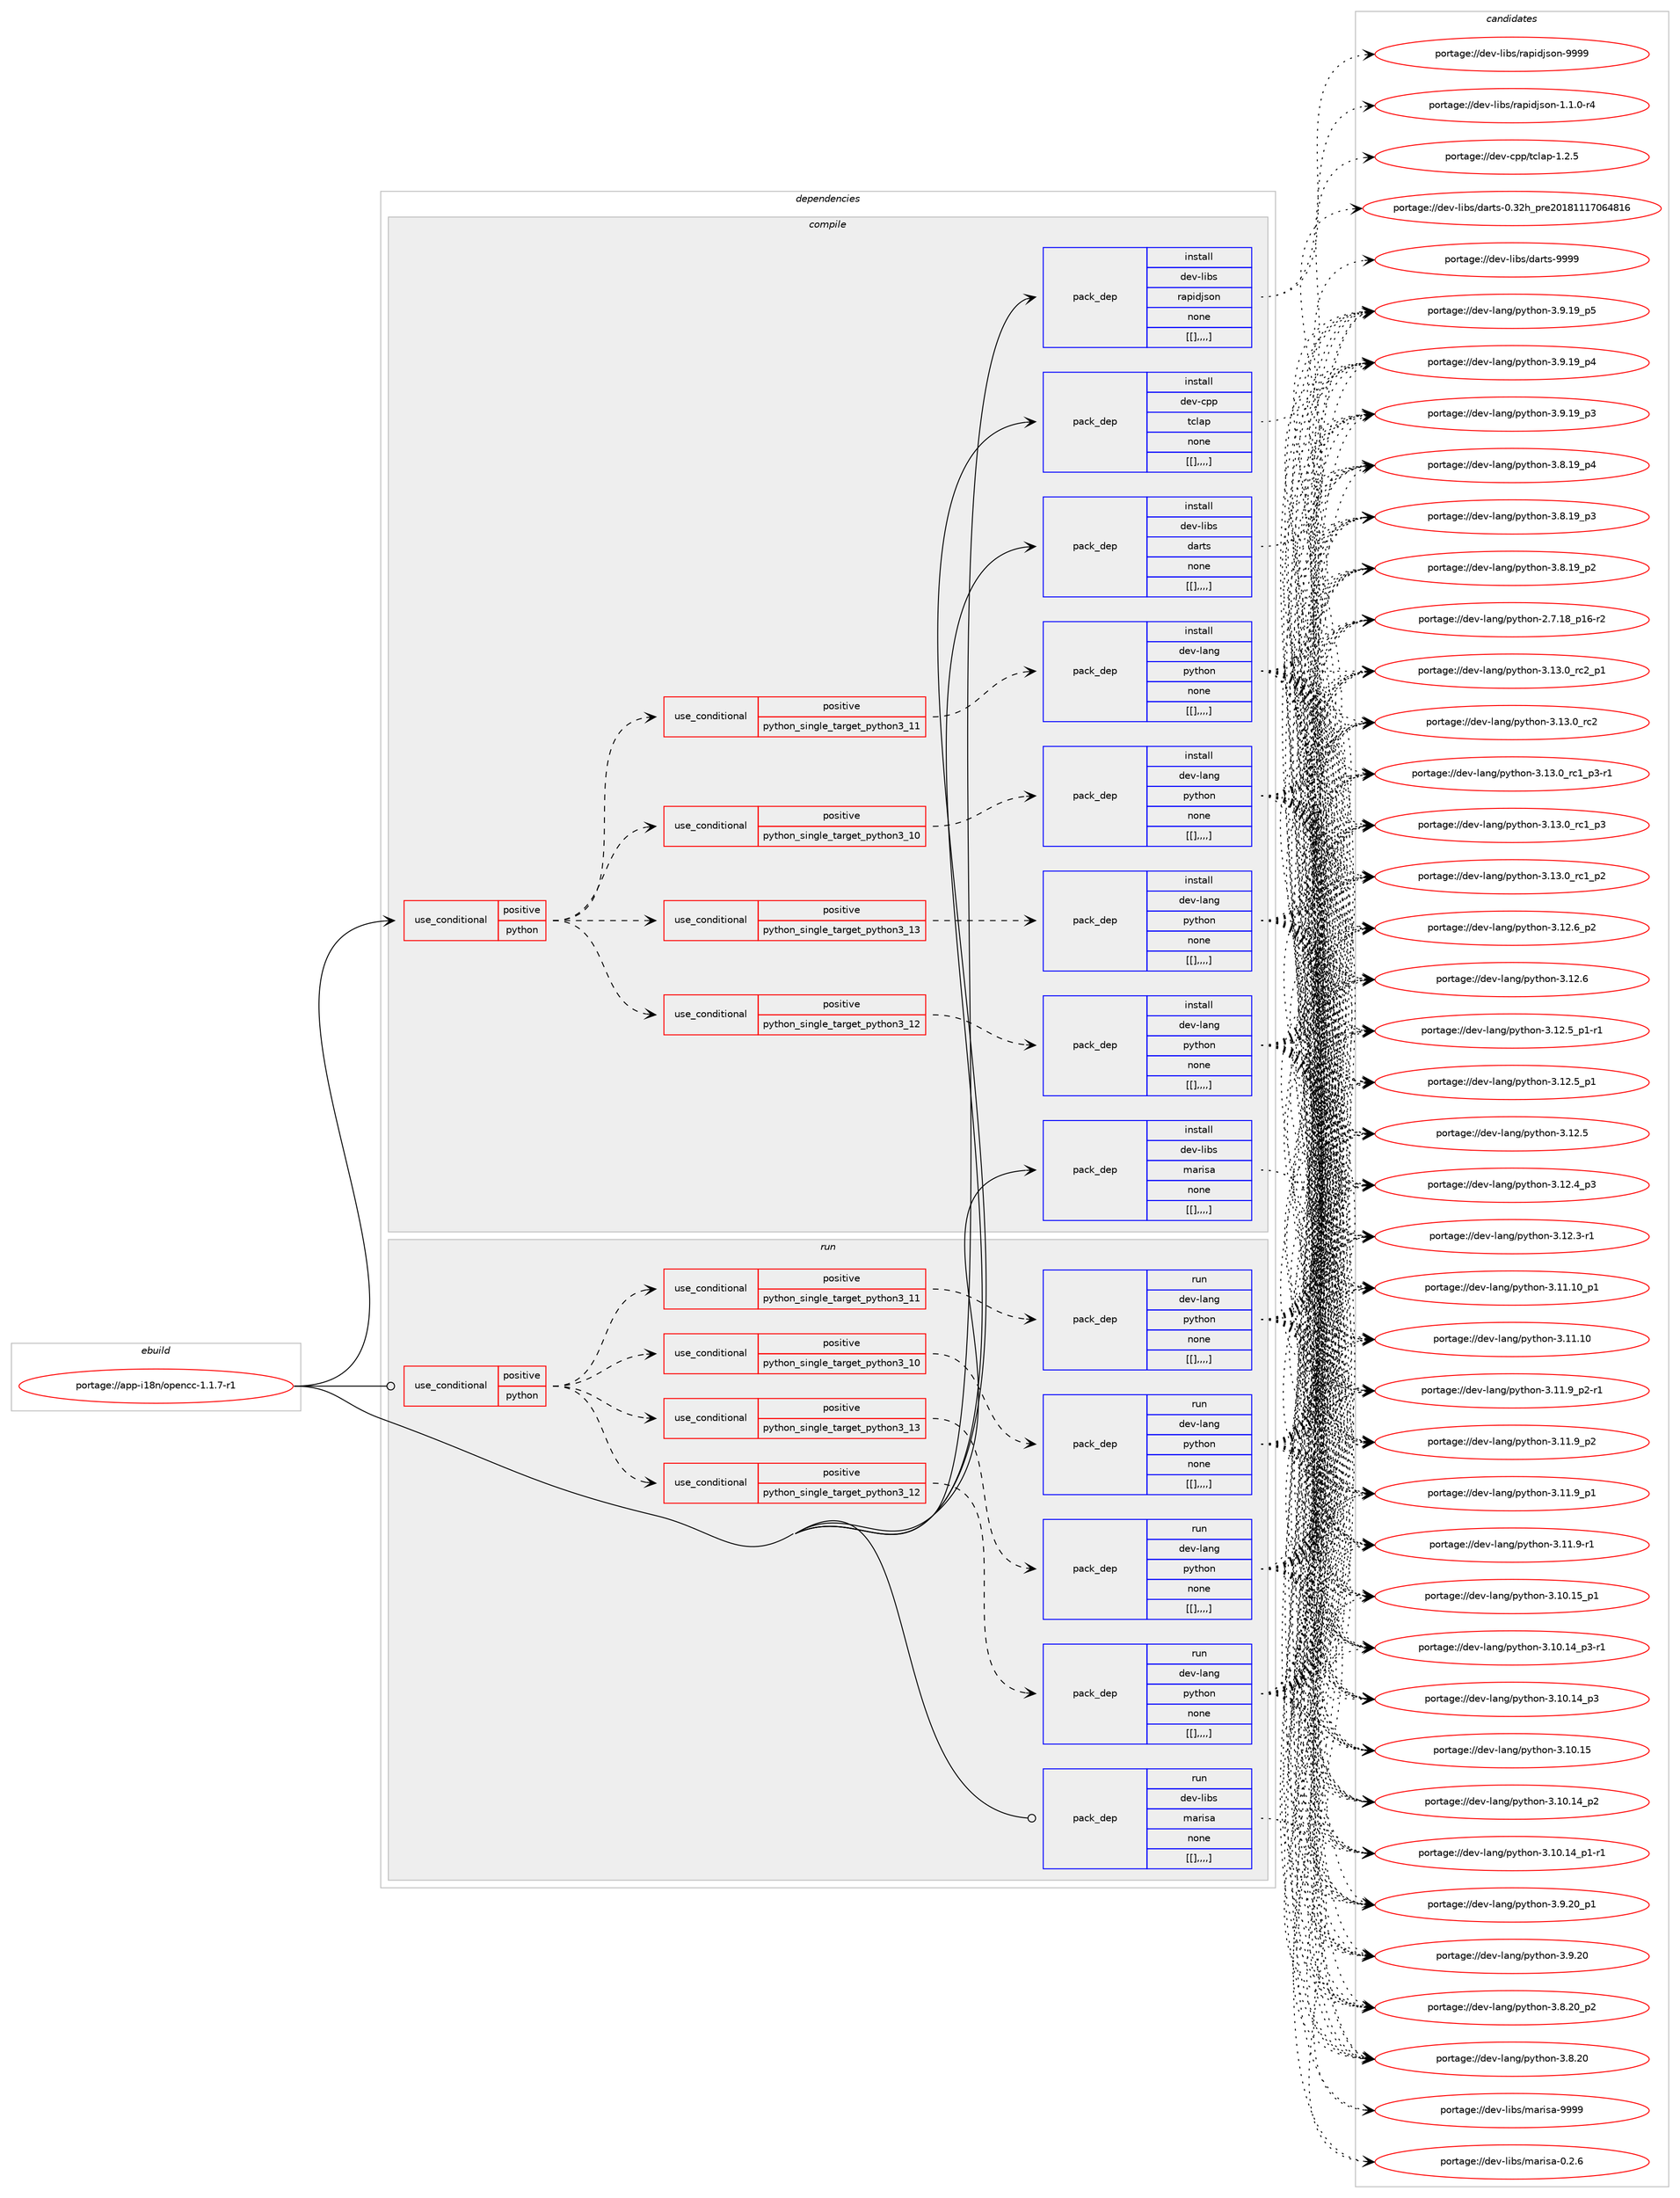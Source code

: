 digraph prolog {

# *************
# Graph options
# *************

newrank=true;
concentrate=true;
compound=true;
graph [rankdir=LR,fontname=Helvetica,fontsize=10,ranksep=1.5];#, ranksep=2.5, nodesep=0.2];
edge  [arrowhead=vee];
node  [fontname=Helvetica,fontsize=10];

# **********
# The ebuild
# **********

subgraph cluster_leftcol {
color=gray;
label=<<i>ebuild</i>>;
id [label="portage://app-i18n/opencc-1.1.7-r1", color=red, width=4, href="../app-i18n/opencc-1.1.7-r1.svg"];
}

# ****************
# The dependencies
# ****************

subgraph cluster_midcol {
color=gray;
label=<<i>dependencies</i>>;
subgraph cluster_compile {
fillcolor="#eeeeee";
style=filled;
label=<<i>compile</i>>;
subgraph cond11611 {
dependency39149 [label=<<TABLE BORDER="0" CELLBORDER="1" CELLSPACING="0" CELLPADDING="4"><TR><TD ROWSPAN="3" CELLPADDING="10">use_conditional</TD></TR><TR><TD>positive</TD></TR><TR><TD>python</TD></TR></TABLE>>, shape=none, color=red];
subgraph cond11612 {
dependency39150 [label=<<TABLE BORDER="0" CELLBORDER="1" CELLSPACING="0" CELLPADDING="4"><TR><TD ROWSPAN="3" CELLPADDING="10">use_conditional</TD></TR><TR><TD>positive</TD></TR><TR><TD>python_single_target_python3_10</TD></TR></TABLE>>, shape=none, color=red];
subgraph pack27164 {
dependency39151 [label=<<TABLE BORDER="0" CELLBORDER="1" CELLSPACING="0" CELLPADDING="4" WIDTH="220"><TR><TD ROWSPAN="6" CELLPADDING="30">pack_dep</TD></TR><TR><TD WIDTH="110">install</TD></TR><TR><TD>dev-lang</TD></TR><TR><TD>python</TD></TR><TR><TD>none</TD></TR><TR><TD>[[],,,,]</TD></TR></TABLE>>, shape=none, color=blue];
}
dependency39150:e -> dependency39151:w [weight=20,style="dashed",arrowhead="vee"];
}
dependency39149:e -> dependency39150:w [weight=20,style="dashed",arrowhead="vee"];
subgraph cond11613 {
dependency39152 [label=<<TABLE BORDER="0" CELLBORDER="1" CELLSPACING="0" CELLPADDING="4"><TR><TD ROWSPAN="3" CELLPADDING="10">use_conditional</TD></TR><TR><TD>positive</TD></TR><TR><TD>python_single_target_python3_11</TD></TR></TABLE>>, shape=none, color=red];
subgraph pack27165 {
dependency39153 [label=<<TABLE BORDER="0" CELLBORDER="1" CELLSPACING="0" CELLPADDING="4" WIDTH="220"><TR><TD ROWSPAN="6" CELLPADDING="30">pack_dep</TD></TR><TR><TD WIDTH="110">install</TD></TR><TR><TD>dev-lang</TD></TR><TR><TD>python</TD></TR><TR><TD>none</TD></TR><TR><TD>[[],,,,]</TD></TR></TABLE>>, shape=none, color=blue];
}
dependency39152:e -> dependency39153:w [weight=20,style="dashed",arrowhead="vee"];
}
dependency39149:e -> dependency39152:w [weight=20,style="dashed",arrowhead="vee"];
subgraph cond11614 {
dependency39154 [label=<<TABLE BORDER="0" CELLBORDER="1" CELLSPACING="0" CELLPADDING="4"><TR><TD ROWSPAN="3" CELLPADDING="10">use_conditional</TD></TR><TR><TD>positive</TD></TR><TR><TD>python_single_target_python3_12</TD></TR></TABLE>>, shape=none, color=red];
subgraph pack27166 {
dependency39155 [label=<<TABLE BORDER="0" CELLBORDER="1" CELLSPACING="0" CELLPADDING="4" WIDTH="220"><TR><TD ROWSPAN="6" CELLPADDING="30">pack_dep</TD></TR><TR><TD WIDTH="110">install</TD></TR><TR><TD>dev-lang</TD></TR><TR><TD>python</TD></TR><TR><TD>none</TD></TR><TR><TD>[[],,,,]</TD></TR></TABLE>>, shape=none, color=blue];
}
dependency39154:e -> dependency39155:w [weight=20,style="dashed",arrowhead="vee"];
}
dependency39149:e -> dependency39154:w [weight=20,style="dashed",arrowhead="vee"];
subgraph cond11615 {
dependency39156 [label=<<TABLE BORDER="0" CELLBORDER="1" CELLSPACING="0" CELLPADDING="4"><TR><TD ROWSPAN="3" CELLPADDING="10">use_conditional</TD></TR><TR><TD>positive</TD></TR><TR><TD>python_single_target_python3_13</TD></TR></TABLE>>, shape=none, color=red];
subgraph pack27167 {
dependency39157 [label=<<TABLE BORDER="0" CELLBORDER="1" CELLSPACING="0" CELLPADDING="4" WIDTH="220"><TR><TD ROWSPAN="6" CELLPADDING="30">pack_dep</TD></TR><TR><TD WIDTH="110">install</TD></TR><TR><TD>dev-lang</TD></TR><TR><TD>python</TD></TR><TR><TD>none</TD></TR><TR><TD>[[],,,,]</TD></TR></TABLE>>, shape=none, color=blue];
}
dependency39156:e -> dependency39157:w [weight=20,style="dashed",arrowhead="vee"];
}
dependency39149:e -> dependency39156:w [weight=20,style="dashed",arrowhead="vee"];
}
id:e -> dependency39149:w [weight=20,style="solid",arrowhead="vee"];
subgraph pack27168 {
dependency39158 [label=<<TABLE BORDER="0" CELLBORDER="1" CELLSPACING="0" CELLPADDING="4" WIDTH="220"><TR><TD ROWSPAN="6" CELLPADDING="30">pack_dep</TD></TR><TR><TD WIDTH="110">install</TD></TR><TR><TD>dev-cpp</TD></TR><TR><TD>tclap</TD></TR><TR><TD>none</TD></TR><TR><TD>[[],,,,]</TD></TR></TABLE>>, shape=none, color=blue];
}
id:e -> dependency39158:w [weight=20,style="solid",arrowhead="vee"];
subgraph pack27169 {
dependency39159 [label=<<TABLE BORDER="0" CELLBORDER="1" CELLSPACING="0" CELLPADDING="4" WIDTH="220"><TR><TD ROWSPAN="6" CELLPADDING="30">pack_dep</TD></TR><TR><TD WIDTH="110">install</TD></TR><TR><TD>dev-libs</TD></TR><TR><TD>darts</TD></TR><TR><TD>none</TD></TR><TR><TD>[[],,,,]</TD></TR></TABLE>>, shape=none, color=blue];
}
id:e -> dependency39159:w [weight=20,style="solid",arrowhead="vee"];
subgraph pack27170 {
dependency39160 [label=<<TABLE BORDER="0" CELLBORDER="1" CELLSPACING="0" CELLPADDING="4" WIDTH="220"><TR><TD ROWSPAN="6" CELLPADDING="30">pack_dep</TD></TR><TR><TD WIDTH="110">install</TD></TR><TR><TD>dev-libs</TD></TR><TR><TD>marisa</TD></TR><TR><TD>none</TD></TR><TR><TD>[[],,,,]</TD></TR></TABLE>>, shape=none, color=blue];
}
id:e -> dependency39160:w [weight=20,style="solid",arrowhead="vee"];
subgraph pack27171 {
dependency39161 [label=<<TABLE BORDER="0" CELLBORDER="1" CELLSPACING="0" CELLPADDING="4" WIDTH="220"><TR><TD ROWSPAN="6" CELLPADDING="30">pack_dep</TD></TR><TR><TD WIDTH="110">install</TD></TR><TR><TD>dev-libs</TD></TR><TR><TD>rapidjson</TD></TR><TR><TD>none</TD></TR><TR><TD>[[],,,,]</TD></TR></TABLE>>, shape=none, color=blue];
}
id:e -> dependency39161:w [weight=20,style="solid",arrowhead="vee"];
}
subgraph cluster_compileandrun {
fillcolor="#eeeeee";
style=filled;
label=<<i>compile and run</i>>;
}
subgraph cluster_run {
fillcolor="#eeeeee";
style=filled;
label=<<i>run</i>>;
subgraph cond11616 {
dependency39162 [label=<<TABLE BORDER="0" CELLBORDER="1" CELLSPACING="0" CELLPADDING="4"><TR><TD ROWSPAN="3" CELLPADDING="10">use_conditional</TD></TR><TR><TD>positive</TD></TR><TR><TD>python</TD></TR></TABLE>>, shape=none, color=red];
subgraph cond11617 {
dependency39163 [label=<<TABLE BORDER="0" CELLBORDER="1" CELLSPACING="0" CELLPADDING="4"><TR><TD ROWSPAN="3" CELLPADDING="10">use_conditional</TD></TR><TR><TD>positive</TD></TR><TR><TD>python_single_target_python3_10</TD></TR></TABLE>>, shape=none, color=red];
subgraph pack27172 {
dependency39164 [label=<<TABLE BORDER="0" CELLBORDER="1" CELLSPACING="0" CELLPADDING="4" WIDTH="220"><TR><TD ROWSPAN="6" CELLPADDING="30">pack_dep</TD></TR><TR><TD WIDTH="110">run</TD></TR><TR><TD>dev-lang</TD></TR><TR><TD>python</TD></TR><TR><TD>none</TD></TR><TR><TD>[[],,,,]</TD></TR></TABLE>>, shape=none, color=blue];
}
dependency39163:e -> dependency39164:w [weight=20,style="dashed",arrowhead="vee"];
}
dependency39162:e -> dependency39163:w [weight=20,style="dashed",arrowhead="vee"];
subgraph cond11618 {
dependency39165 [label=<<TABLE BORDER="0" CELLBORDER="1" CELLSPACING="0" CELLPADDING="4"><TR><TD ROWSPAN="3" CELLPADDING="10">use_conditional</TD></TR><TR><TD>positive</TD></TR><TR><TD>python_single_target_python3_11</TD></TR></TABLE>>, shape=none, color=red];
subgraph pack27173 {
dependency39166 [label=<<TABLE BORDER="0" CELLBORDER="1" CELLSPACING="0" CELLPADDING="4" WIDTH="220"><TR><TD ROWSPAN="6" CELLPADDING="30">pack_dep</TD></TR><TR><TD WIDTH="110">run</TD></TR><TR><TD>dev-lang</TD></TR><TR><TD>python</TD></TR><TR><TD>none</TD></TR><TR><TD>[[],,,,]</TD></TR></TABLE>>, shape=none, color=blue];
}
dependency39165:e -> dependency39166:w [weight=20,style="dashed",arrowhead="vee"];
}
dependency39162:e -> dependency39165:w [weight=20,style="dashed",arrowhead="vee"];
subgraph cond11619 {
dependency39167 [label=<<TABLE BORDER="0" CELLBORDER="1" CELLSPACING="0" CELLPADDING="4"><TR><TD ROWSPAN="3" CELLPADDING="10">use_conditional</TD></TR><TR><TD>positive</TD></TR><TR><TD>python_single_target_python3_12</TD></TR></TABLE>>, shape=none, color=red];
subgraph pack27174 {
dependency39168 [label=<<TABLE BORDER="0" CELLBORDER="1" CELLSPACING="0" CELLPADDING="4" WIDTH="220"><TR><TD ROWSPAN="6" CELLPADDING="30">pack_dep</TD></TR><TR><TD WIDTH="110">run</TD></TR><TR><TD>dev-lang</TD></TR><TR><TD>python</TD></TR><TR><TD>none</TD></TR><TR><TD>[[],,,,]</TD></TR></TABLE>>, shape=none, color=blue];
}
dependency39167:e -> dependency39168:w [weight=20,style="dashed",arrowhead="vee"];
}
dependency39162:e -> dependency39167:w [weight=20,style="dashed",arrowhead="vee"];
subgraph cond11620 {
dependency39169 [label=<<TABLE BORDER="0" CELLBORDER="1" CELLSPACING="0" CELLPADDING="4"><TR><TD ROWSPAN="3" CELLPADDING="10">use_conditional</TD></TR><TR><TD>positive</TD></TR><TR><TD>python_single_target_python3_13</TD></TR></TABLE>>, shape=none, color=red];
subgraph pack27175 {
dependency39170 [label=<<TABLE BORDER="0" CELLBORDER="1" CELLSPACING="0" CELLPADDING="4" WIDTH="220"><TR><TD ROWSPAN="6" CELLPADDING="30">pack_dep</TD></TR><TR><TD WIDTH="110">run</TD></TR><TR><TD>dev-lang</TD></TR><TR><TD>python</TD></TR><TR><TD>none</TD></TR><TR><TD>[[],,,,]</TD></TR></TABLE>>, shape=none, color=blue];
}
dependency39169:e -> dependency39170:w [weight=20,style="dashed",arrowhead="vee"];
}
dependency39162:e -> dependency39169:w [weight=20,style="dashed",arrowhead="vee"];
}
id:e -> dependency39162:w [weight=20,style="solid",arrowhead="odot"];
subgraph pack27176 {
dependency39171 [label=<<TABLE BORDER="0" CELLBORDER="1" CELLSPACING="0" CELLPADDING="4" WIDTH="220"><TR><TD ROWSPAN="6" CELLPADDING="30">pack_dep</TD></TR><TR><TD WIDTH="110">run</TD></TR><TR><TD>dev-libs</TD></TR><TR><TD>marisa</TD></TR><TR><TD>none</TD></TR><TR><TD>[[],,,,]</TD></TR></TABLE>>, shape=none, color=blue];
}
id:e -> dependency39171:w [weight=20,style="solid",arrowhead="odot"];
}
}

# **************
# The candidates
# **************

subgraph cluster_choices {
rank=same;
color=gray;
label=<<i>candidates</i>>;

subgraph choice27164 {
color=black;
nodesep=1;
choice100101118451089711010347112121116104111110455146495146489511499509511249 [label="portage://dev-lang/python-3.13.0_rc2_p1", color=red, width=4,href="../dev-lang/python-3.13.0_rc2_p1.svg"];
choice10010111845108971101034711212111610411111045514649514648951149950 [label="portage://dev-lang/python-3.13.0_rc2", color=red, width=4,href="../dev-lang/python-3.13.0_rc2.svg"];
choice1001011184510897110103471121211161041111104551464951464895114994995112514511449 [label="portage://dev-lang/python-3.13.0_rc1_p3-r1", color=red, width=4,href="../dev-lang/python-3.13.0_rc1_p3-r1.svg"];
choice100101118451089711010347112121116104111110455146495146489511499499511251 [label="portage://dev-lang/python-3.13.0_rc1_p3", color=red, width=4,href="../dev-lang/python-3.13.0_rc1_p3.svg"];
choice100101118451089711010347112121116104111110455146495146489511499499511250 [label="portage://dev-lang/python-3.13.0_rc1_p2", color=red, width=4,href="../dev-lang/python-3.13.0_rc1_p2.svg"];
choice100101118451089711010347112121116104111110455146495046549511250 [label="portage://dev-lang/python-3.12.6_p2", color=red, width=4,href="../dev-lang/python-3.12.6_p2.svg"];
choice10010111845108971101034711212111610411111045514649504654 [label="portage://dev-lang/python-3.12.6", color=red, width=4,href="../dev-lang/python-3.12.6.svg"];
choice1001011184510897110103471121211161041111104551464950465395112494511449 [label="portage://dev-lang/python-3.12.5_p1-r1", color=red, width=4,href="../dev-lang/python-3.12.5_p1-r1.svg"];
choice100101118451089711010347112121116104111110455146495046539511249 [label="portage://dev-lang/python-3.12.5_p1", color=red, width=4,href="../dev-lang/python-3.12.5_p1.svg"];
choice10010111845108971101034711212111610411111045514649504653 [label="portage://dev-lang/python-3.12.5", color=red, width=4,href="../dev-lang/python-3.12.5.svg"];
choice100101118451089711010347112121116104111110455146495046529511251 [label="portage://dev-lang/python-3.12.4_p3", color=red, width=4,href="../dev-lang/python-3.12.4_p3.svg"];
choice100101118451089711010347112121116104111110455146495046514511449 [label="portage://dev-lang/python-3.12.3-r1", color=red, width=4,href="../dev-lang/python-3.12.3-r1.svg"];
choice10010111845108971101034711212111610411111045514649494649489511249 [label="portage://dev-lang/python-3.11.10_p1", color=red, width=4,href="../dev-lang/python-3.11.10_p1.svg"];
choice1001011184510897110103471121211161041111104551464949464948 [label="portage://dev-lang/python-3.11.10", color=red, width=4,href="../dev-lang/python-3.11.10.svg"];
choice1001011184510897110103471121211161041111104551464949465795112504511449 [label="portage://dev-lang/python-3.11.9_p2-r1", color=red, width=4,href="../dev-lang/python-3.11.9_p2-r1.svg"];
choice100101118451089711010347112121116104111110455146494946579511250 [label="portage://dev-lang/python-3.11.9_p2", color=red, width=4,href="../dev-lang/python-3.11.9_p2.svg"];
choice100101118451089711010347112121116104111110455146494946579511249 [label="portage://dev-lang/python-3.11.9_p1", color=red, width=4,href="../dev-lang/python-3.11.9_p1.svg"];
choice100101118451089711010347112121116104111110455146494946574511449 [label="portage://dev-lang/python-3.11.9-r1", color=red, width=4,href="../dev-lang/python-3.11.9-r1.svg"];
choice10010111845108971101034711212111610411111045514649484649539511249 [label="portage://dev-lang/python-3.10.15_p1", color=red, width=4,href="../dev-lang/python-3.10.15_p1.svg"];
choice1001011184510897110103471121211161041111104551464948464953 [label="portage://dev-lang/python-3.10.15", color=red, width=4,href="../dev-lang/python-3.10.15.svg"];
choice100101118451089711010347112121116104111110455146494846495295112514511449 [label="portage://dev-lang/python-3.10.14_p3-r1", color=red, width=4,href="../dev-lang/python-3.10.14_p3-r1.svg"];
choice10010111845108971101034711212111610411111045514649484649529511251 [label="portage://dev-lang/python-3.10.14_p3", color=red, width=4,href="../dev-lang/python-3.10.14_p3.svg"];
choice10010111845108971101034711212111610411111045514649484649529511250 [label="portage://dev-lang/python-3.10.14_p2", color=red, width=4,href="../dev-lang/python-3.10.14_p2.svg"];
choice100101118451089711010347112121116104111110455146494846495295112494511449 [label="portage://dev-lang/python-3.10.14_p1-r1", color=red, width=4,href="../dev-lang/python-3.10.14_p1-r1.svg"];
choice100101118451089711010347112121116104111110455146574650489511249 [label="portage://dev-lang/python-3.9.20_p1", color=red, width=4,href="../dev-lang/python-3.9.20_p1.svg"];
choice10010111845108971101034711212111610411111045514657465048 [label="portage://dev-lang/python-3.9.20", color=red, width=4,href="../dev-lang/python-3.9.20.svg"];
choice100101118451089711010347112121116104111110455146574649579511253 [label="portage://dev-lang/python-3.9.19_p5", color=red, width=4,href="../dev-lang/python-3.9.19_p5.svg"];
choice100101118451089711010347112121116104111110455146574649579511252 [label="portage://dev-lang/python-3.9.19_p4", color=red, width=4,href="../dev-lang/python-3.9.19_p4.svg"];
choice100101118451089711010347112121116104111110455146574649579511251 [label="portage://dev-lang/python-3.9.19_p3", color=red, width=4,href="../dev-lang/python-3.9.19_p3.svg"];
choice100101118451089711010347112121116104111110455146564650489511250 [label="portage://dev-lang/python-3.8.20_p2", color=red, width=4,href="../dev-lang/python-3.8.20_p2.svg"];
choice10010111845108971101034711212111610411111045514656465048 [label="portage://dev-lang/python-3.8.20", color=red, width=4,href="../dev-lang/python-3.8.20.svg"];
choice100101118451089711010347112121116104111110455146564649579511252 [label="portage://dev-lang/python-3.8.19_p4", color=red, width=4,href="../dev-lang/python-3.8.19_p4.svg"];
choice100101118451089711010347112121116104111110455146564649579511251 [label="portage://dev-lang/python-3.8.19_p3", color=red, width=4,href="../dev-lang/python-3.8.19_p3.svg"];
choice100101118451089711010347112121116104111110455146564649579511250 [label="portage://dev-lang/python-3.8.19_p2", color=red, width=4,href="../dev-lang/python-3.8.19_p2.svg"];
choice100101118451089711010347112121116104111110455046554649569511249544511450 [label="portage://dev-lang/python-2.7.18_p16-r2", color=red, width=4,href="../dev-lang/python-2.7.18_p16-r2.svg"];
dependency39151:e -> choice100101118451089711010347112121116104111110455146495146489511499509511249:w [style=dotted,weight="100"];
dependency39151:e -> choice10010111845108971101034711212111610411111045514649514648951149950:w [style=dotted,weight="100"];
dependency39151:e -> choice1001011184510897110103471121211161041111104551464951464895114994995112514511449:w [style=dotted,weight="100"];
dependency39151:e -> choice100101118451089711010347112121116104111110455146495146489511499499511251:w [style=dotted,weight="100"];
dependency39151:e -> choice100101118451089711010347112121116104111110455146495146489511499499511250:w [style=dotted,weight="100"];
dependency39151:e -> choice100101118451089711010347112121116104111110455146495046549511250:w [style=dotted,weight="100"];
dependency39151:e -> choice10010111845108971101034711212111610411111045514649504654:w [style=dotted,weight="100"];
dependency39151:e -> choice1001011184510897110103471121211161041111104551464950465395112494511449:w [style=dotted,weight="100"];
dependency39151:e -> choice100101118451089711010347112121116104111110455146495046539511249:w [style=dotted,weight="100"];
dependency39151:e -> choice10010111845108971101034711212111610411111045514649504653:w [style=dotted,weight="100"];
dependency39151:e -> choice100101118451089711010347112121116104111110455146495046529511251:w [style=dotted,weight="100"];
dependency39151:e -> choice100101118451089711010347112121116104111110455146495046514511449:w [style=dotted,weight="100"];
dependency39151:e -> choice10010111845108971101034711212111610411111045514649494649489511249:w [style=dotted,weight="100"];
dependency39151:e -> choice1001011184510897110103471121211161041111104551464949464948:w [style=dotted,weight="100"];
dependency39151:e -> choice1001011184510897110103471121211161041111104551464949465795112504511449:w [style=dotted,weight="100"];
dependency39151:e -> choice100101118451089711010347112121116104111110455146494946579511250:w [style=dotted,weight="100"];
dependency39151:e -> choice100101118451089711010347112121116104111110455146494946579511249:w [style=dotted,weight="100"];
dependency39151:e -> choice100101118451089711010347112121116104111110455146494946574511449:w [style=dotted,weight="100"];
dependency39151:e -> choice10010111845108971101034711212111610411111045514649484649539511249:w [style=dotted,weight="100"];
dependency39151:e -> choice1001011184510897110103471121211161041111104551464948464953:w [style=dotted,weight="100"];
dependency39151:e -> choice100101118451089711010347112121116104111110455146494846495295112514511449:w [style=dotted,weight="100"];
dependency39151:e -> choice10010111845108971101034711212111610411111045514649484649529511251:w [style=dotted,weight="100"];
dependency39151:e -> choice10010111845108971101034711212111610411111045514649484649529511250:w [style=dotted,weight="100"];
dependency39151:e -> choice100101118451089711010347112121116104111110455146494846495295112494511449:w [style=dotted,weight="100"];
dependency39151:e -> choice100101118451089711010347112121116104111110455146574650489511249:w [style=dotted,weight="100"];
dependency39151:e -> choice10010111845108971101034711212111610411111045514657465048:w [style=dotted,weight="100"];
dependency39151:e -> choice100101118451089711010347112121116104111110455146574649579511253:w [style=dotted,weight="100"];
dependency39151:e -> choice100101118451089711010347112121116104111110455146574649579511252:w [style=dotted,weight="100"];
dependency39151:e -> choice100101118451089711010347112121116104111110455146574649579511251:w [style=dotted,weight="100"];
dependency39151:e -> choice100101118451089711010347112121116104111110455146564650489511250:w [style=dotted,weight="100"];
dependency39151:e -> choice10010111845108971101034711212111610411111045514656465048:w [style=dotted,weight="100"];
dependency39151:e -> choice100101118451089711010347112121116104111110455146564649579511252:w [style=dotted,weight="100"];
dependency39151:e -> choice100101118451089711010347112121116104111110455146564649579511251:w [style=dotted,weight="100"];
dependency39151:e -> choice100101118451089711010347112121116104111110455146564649579511250:w [style=dotted,weight="100"];
dependency39151:e -> choice100101118451089711010347112121116104111110455046554649569511249544511450:w [style=dotted,weight="100"];
}
subgraph choice27165 {
color=black;
nodesep=1;
choice100101118451089711010347112121116104111110455146495146489511499509511249 [label="portage://dev-lang/python-3.13.0_rc2_p1", color=red, width=4,href="../dev-lang/python-3.13.0_rc2_p1.svg"];
choice10010111845108971101034711212111610411111045514649514648951149950 [label="portage://dev-lang/python-3.13.0_rc2", color=red, width=4,href="../dev-lang/python-3.13.0_rc2.svg"];
choice1001011184510897110103471121211161041111104551464951464895114994995112514511449 [label="portage://dev-lang/python-3.13.0_rc1_p3-r1", color=red, width=4,href="../dev-lang/python-3.13.0_rc1_p3-r1.svg"];
choice100101118451089711010347112121116104111110455146495146489511499499511251 [label="portage://dev-lang/python-3.13.0_rc1_p3", color=red, width=4,href="../dev-lang/python-3.13.0_rc1_p3.svg"];
choice100101118451089711010347112121116104111110455146495146489511499499511250 [label="portage://dev-lang/python-3.13.0_rc1_p2", color=red, width=4,href="../dev-lang/python-3.13.0_rc1_p2.svg"];
choice100101118451089711010347112121116104111110455146495046549511250 [label="portage://dev-lang/python-3.12.6_p2", color=red, width=4,href="../dev-lang/python-3.12.6_p2.svg"];
choice10010111845108971101034711212111610411111045514649504654 [label="portage://dev-lang/python-3.12.6", color=red, width=4,href="../dev-lang/python-3.12.6.svg"];
choice1001011184510897110103471121211161041111104551464950465395112494511449 [label="portage://dev-lang/python-3.12.5_p1-r1", color=red, width=4,href="../dev-lang/python-3.12.5_p1-r1.svg"];
choice100101118451089711010347112121116104111110455146495046539511249 [label="portage://dev-lang/python-3.12.5_p1", color=red, width=4,href="../dev-lang/python-3.12.5_p1.svg"];
choice10010111845108971101034711212111610411111045514649504653 [label="portage://dev-lang/python-3.12.5", color=red, width=4,href="../dev-lang/python-3.12.5.svg"];
choice100101118451089711010347112121116104111110455146495046529511251 [label="portage://dev-lang/python-3.12.4_p3", color=red, width=4,href="../dev-lang/python-3.12.4_p3.svg"];
choice100101118451089711010347112121116104111110455146495046514511449 [label="portage://dev-lang/python-3.12.3-r1", color=red, width=4,href="../dev-lang/python-3.12.3-r1.svg"];
choice10010111845108971101034711212111610411111045514649494649489511249 [label="portage://dev-lang/python-3.11.10_p1", color=red, width=4,href="../dev-lang/python-3.11.10_p1.svg"];
choice1001011184510897110103471121211161041111104551464949464948 [label="portage://dev-lang/python-3.11.10", color=red, width=4,href="../dev-lang/python-3.11.10.svg"];
choice1001011184510897110103471121211161041111104551464949465795112504511449 [label="portage://dev-lang/python-3.11.9_p2-r1", color=red, width=4,href="../dev-lang/python-3.11.9_p2-r1.svg"];
choice100101118451089711010347112121116104111110455146494946579511250 [label="portage://dev-lang/python-3.11.9_p2", color=red, width=4,href="../dev-lang/python-3.11.9_p2.svg"];
choice100101118451089711010347112121116104111110455146494946579511249 [label="portage://dev-lang/python-3.11.9_p1", color=red, width=4,href="../dev-lang/python-3.11.9_p1.svg"];
choice100101118451089711010347112121116104111110455146494946574511449 [label="portage://dev-lang/python-3.11.9-r1", color=red, width=4,href="../dev-lang/python-3.11.9-r1.svg"];
choice10010111845108971101034711212111610411111045514649484649539511249 [label="portage://dev-lang/python-3.10.15_p1", color=red, width=4,href="../dev-lang/python-3.10.15_p1.svg"];
choice1001011184510897110103471121211161041111104551464948464953 [label="portage://dev-lang/python-3.10.15", color=red, width=4,href="../dev-lang/python-3.10.15.svg"];
choice100101118451089711010347112121116104111110455146494846495295112514511449 [label="portage://dev-lang/python-3.10.14_p3-r1", color=red, width=4,href="../dev-lang/python-3.10.14_p3-r1.svg"];
choice10010111845108971101034711212111610411111045514649484649529511251 [label="portage://dev-lang/python-3.10.14_p3", color=red, width=4,href="../dev-lang/python-3.10.14_p3.svg"];
choice10010111845108971101034711212111610411111045514649484649529511250 [label="portage://dev-lang/python-3.10.14_p2", color=red, width=4,href="../dev-lang/python-3.10.14_p2.svg"];
choice100101118451089711010347112121116104111110455146494846495295112494511449 [label="portage://dev-lang/python-3.10.14_p1-r1", color=red, width=4,href="../dev-lang/python-3.10.14_p1-r1.svg"];
choice100101118451089711010347112121116104111110455146574650489511249 [label="portage://dev-lang/python-3.9.20_p1", color=red, width=4,href="../dev-lang/python-3.9.20_p1.svg"];
choice10010111845108971101034711212111610411111045514657465048 [label="portage://dev-lang/python-3.9.20", color=red, width=4,href="../dev-lang/python-3.9.20.svg"];
choice100101118451089711010347112121116104111110455146574649579511253 [label="portage://dev-lang/python-3.9.19_p5", color=red, width=4,href="../dev-lang/python-3.9.19_p5.svg"];
choice100101118451089711010347112121116104111110455146574649579511252 [label="portage://dev-lang/python-3.9.19_p4", color=red, width=4,href="../dev-lang/python-3.9.19_p4.svg"];
choice100101118451089711010347112121116104111110455146574649579511251 [label="portage://dev-lang/python-3.9.19_p3", color=red, width=4,href="../dev-lang/python-3.9.19_p3.svg"];
choice100101118451089711010347112121116104111110455146564650489511250 [label="portage://dev-lang/python-3.8.20_p2", color=red, width=4,href="../dev-lang/python-3.8.20_p2.svg"];
choice10010111845108971101034711212111610411111045514656465048 [label="portage://dev-lang/python-3.8.20", color=red, width=4,href="../dev-lang/python-3.8.20.svg"];
choice100101118451089711010347112121116104111110455146564649579511252 [label="portage://dev-lang/python-3.8.19_p4", color=red, width=4,href="../dev-lang/python-3.8.19_p4.svg"];
choice100101118451089711010347112121116104111110455146564649579511251 [label="portage://dev-lang/python-3.8.19_p3", color=red, width=4,href="../dev-lang/python-3.8.19_p3.svg"];
choice100101118451089711010347112121116104111110455146564649579511250 [label="portage://dev-lang/python-3.8.19_p2", color=red, width=4,href="../dev-lang/python-3.8.19_p2.svg"];
choice100101118451089711010347112121116104111110455046554649569511249544511450 [label="portage://dev-lang/python-2.7.18_p16-r2", color=red, width=4,href="../dev-lang/python-2.7.18_p16-r2.svg"];
dependency39153:e -> choice100101118451089711010347112121116104111110455146495146489511499509511249:w [style=dotted,weight="100"];
dependency39153:e -> choice10010111845108971101034711212111610411111045514649514648951149950:w [style=dotted,weight="100"];
dependency39153:e -> choice1001011184510897110103471121211161041111104551464951464895114994995112514511449:w [style=dotted,weight="100"];
dependency39153:e -> choice100101118451089711010347112121116104111110455146495146489511499499511251:w [style=dotted,weight="100"];
dependency39153:e -> choice100101118451089711010347112121116104111110455146495146489511499499511250:w [style=dotted,weight="100"];
dependency39153:e -> choice100101118451089711010347112121116104111110455146495046549511250:w [style=dotted,weight="100"];
dependency39153:e -> choice10010111845108971101034711212111610411111045514649504654:w [style=dotted,weight="100"];
dependency39153:e -> choice1001011184510897110103471121211161041111104551464950465395112494511449:w [style=dotted,weight="100"];
dependency39153:e -> choice100101118451089711010347112121116104111110455146495046539511249:w [style=dotted,weight="100"];
dependency39153:e -> choice10010111845108971101034711212111610411111045514649504653:w [style=dotted,weight="100"];
dependency39153:e -> choice100101118451089711010347112121116104111110455146495046529511251:w [style=dotted,weight="100"];
dependency39153:e -> choice100101118451089711010347112121116104111110455146495046514511449:w [style=dotted,weight="100"];
dependency39153:e -> choice10010111845108971101034711212111610411111045514649494649489511249:w [style=dotted,weight="100"];
dependency39153:e -> choice1001011184510897110103471121211161041111104551464949464948:w [style=dotted,weight="100"];
dependency39153:e -> choice1001011184510897110103471121211161041111104551464949465795112504511449:w [style=dotted,weight="100"];
dependency39153:e -> choice100101118451089711010347112121116104111110455146494946579511250:w [style=dotted,weight="100"];
dependency39153:e -> choice100101118451089711010347112121116104111110455146494946579511249:w [style=dotted,weight="100"];
dependency39153:e -> choice100101118451089711010347112121116104111110455146494946574511449:w [style=dotted,weight="100"];
dependency39153:e -> choice10010111845108971101034711212111610411111045514649484649539511249:w [style=dotted,weight="100"];
dependency39153:e -> choice1001011184510897110103471121211161041111104551464948464953:w [style=dotted,weight="100"];
dependency39153:e -> choice100101118451089711010347112121116104111110455146494846495295112514511449:w [style=dotted,weight="100"];
dependency39153:e -> choice10010111845108971101034711212111610411111045514649484649529511251:w [style=dotted,weight="100"];
dependency39153:e -> choice10010111845108971101034711212111610411111045514649484649529511250:w [style=dotted,weight="100"];
dependency39153:e -> choice100101118451089711010347112121116104111110455146494846495295112494511449:w [style=dotted,weight="100"];
dependency39153:e -> choice100101118451089711010347112121116104111110455146574650489511249:w [style=dotted,weight="100"];
dependency39153:e -> choice10010111845108971101034711212111610411111045514657465048:w [style=dotted,weight="100"];
dependency39153:e -> choice100101118451089711010347112121116104111110455146574649579511253:w [style=dotted,weight="100"];
dependency39153:e -> choice100101118451089711010347112121116104111110455146574649579511252:w [style=dotted,weight="100"];
dependency39153:e -> choice100101118451089711010347112121116104111110455146574649579511251:w [style=dotted,weight="100"];
dependency39153:e -> choice100101118451089711010347112121116104111110455146564650489511250:w [style=dotted,weight="100"];
dependency39153:e -> choice10010111845108971101034711212111610411111045514656465048:w [style=dotted,weight="100"];
dependency39153:e -> choice100101118451089711010347112121116104111110455146564649579511252:w [style=dotted,weight="100"];
dependency39153:e -> choice100101118451089711010347112121116104111110455146564649579511251:w [style=dotted,weight="100"];
dependency39153:e -> choice100101118451089711010347112121116104111110455146564649579511250:w [style=dotted,weight="100"];
dependency39153:e -> choice100101118451089711010347112121116104111110455046554649569511249544511450:w [style=dotted,weight="100"];
}
subgraph choice27166 {
color=black;
nodesep=1;
choice100101118451089711010347112121116104111110455146495146489511499509511249 [label="portage://dev-lang/python-3.13.0_rc2_p1", color=red, width=4,href="../dev-lang/python-3.13.0_rc2_p1.svg"];
choice10010111845108971101034711212111610411111045514649514648951149950 [label="portage://dev-lang/python-3.13.0_rc2", color=red, width=4,href="../dev-lang/python-3.13.0_rc2.svg"];
choice1001011184510897110103471121211161041111104551464951464895114994995112514511449 [label="portage://dev-lang/python-3.13.0_rc1_p3-r1", color=red, width=4,href="../dev-lang/python-3.13.0_rc1_p3-r1.svg"];
choice100101118451089711010347112121116104111110455146495146489511499499511251 [label="portage://dev-lang/python-3.13.0_rc1_p3", color=red, width=4,href="../dev-lang/python-3.13.0_rc1_p3.svg"];
choice100101118451089711010347112121116104111110455146495146489511499499511250 [label="portage://dev-lang/python-3.13.0_rc1_p2", color=red, width=4,href="../dev-lang/python-3.13.0_rc1_p2.svg"];
choice100101118451089711010347112121116104111110455146495046549511250 [label="portage://dev-lang/python-3.12.6_p2", color=red, width=4,href="../dev-lang/python-3.12.6_p2.svg"];
choice10010111845108971101034711212111610411111045514649504654 [label="portage://dev-lang/python-3.12.6", color=red, width=4,href="../dev-lang/python-3.12.6.svg"];
choice1001011184510897110103471121211161041111104551464950465395112494511449 [label="portage://dev-lang/python-3.12.5_p1-r1", color=red, width=4,href="../dev-lang/python-3.12.5_p1-r1.svg"];
choice100101118451089711010347112121116104111110455146495046539511249 [label="portage://dev-lang/python-3.12.5_p1", color=red, width=4,href="../dev-lang/python-3.12.5_p1.svg"];
choice10010111845108971101034711212111610411111045514649504653 [label="portage://dev-lang/python-3.12.5", color=red, width=4,href="../dev-lang/python-3.12.5.svg"];
choice100101118451089711010347112121116104111110455146495046529511251 [label="portage://dev-lang/python-3.12.4_p3", color=red, width=4,href="../dev-lang/python-3.12.4_p3.svg"];
choice100101118451089711010347112121116104111110455146495046514511449 [label="portage://dev-lang/python-3.12.3-r1", color=red, width=4,href="../dev-lang/python-3.12.3-r1.svg"];
choice10010111845108971101034711212111610411111045514649494649489511249 [label="portage://dev-lang/python-3.11.10_p1", color=red, width=4,href="../dev-lang/python-3.11.10_p1.svg"];
choice1001011184510897110103471121211161041111104551464949464948 [label="portage://dev-lang/python-3.11.10", color=red, width=4,href="../dev-lang/python-3.11.10.svg"];
choice1001011184510897110103471121211161041111104551464949465795112504511449 [label="portage://dev-lang/python-3.11.9_p2-r1", color=red, width=4,href="../dev-lang/python-3.11.9_p2-r1.svg"];
choice100101118451089711010347112121116104111110455146494946579511250 [label="portage://dev-lang/python-3.11.9_p2", color=red, width=4,href="../dev-lang/python-3.11.9_p2.svg"];
choice100101118451089711010347112121116104111110455146494946579511249 [label="portage://dev-lang/python-3.11.9_p1", color=red, width=4,href="../dev-lang/python-3.11.9_p1.svg"];
choice100101118451089711010347112121116104111110455146494946574511449 [label="portage://dev-lang/python-3.11.9-r1", color=red, width=4,href="../dev-lang/python-3.11.9-r1.svg"];
choice10010111845108971101034711212111610411111045514649484649539511249 [label="portage://dev-lang/python-3.10.15_p1", color=red, width=4,href="../dev-lang/python-3.10.15_p1.svg"];
choice1001011184510897110103471121211161041111104551464948464953 [label="portage://dev-lang/python-3.10.15", color=red, width=4,href="../dev-lang/python-3.10.15.svg"];
choice100101118451089711010347112121116104111110455146494846495295112514511449 [label="portage://dev-lang/python-3.10.14_p3-r1", color=red, width=4,href="../dev-lang/python-3.10.14_p3-r1.svg"];
choice10010111845108971101034711212111610411111045514649484649529511251 [label="portage://dev-lang/python-3.10.14_p3", color=red, width=4,href="../dev-lang/python-3.10.14_p3.svg"];
choice10010111845108971101034711212111610411111045514649484649529511250 [label="portage://dev-lang/python-3.10.14_p2", color=red, width=4,href="../dev-lang/python-3.10.14_p2.svg"];
choice100101118451089711010347112121116104111110455146494846495295112494511449 [label="portage://dev-lang/python-3.10.14_p1-r1", color=red, width=4,href="../dev-lang/python-3.10.14_p1-r1.svg"];
choice100101118451089711010347112121116104111110455146574650489511249 [label="portage://dev-lang/python-3.9.20_p1", color=red, width=4,href="../dev-lang/python-3.9.20_p1.svg"];
choice10010111845108971101034711212111610411111045514657465048 [label="portage://dev-lang/python-3.9.20", color=red, width=4,href="../dev-lang/python-3.9.20.svg"];
choice100101118451089711010347112121116104111110455146574649579511253 [label="portage://dev-lang/python-3.9.19_p5", color=red, width=4,href="../dev-lang/python-3.9.19_p5.svg"];
choice100101118451089711010347112121116104111110455146574649579511252 [label="portage://dev-lang/python-3.9.19_p4", color=red, width=4,href="../dev-lang/python-3.9.19_p4.svg"];
choice100101118451089711010347112121116104111110455146574649579511251 [label="portage://dev-lang/python-3.9.19_p3", color=red, width=4,href="../dev-lang/python-3.9.19_p3.svg"];
choice100101118451089711010347112121116104111110455146564650489511250 [label="portage://dev-lang/python-3.8.20_p2", color=red, width=4,href="../dev-lang/python-3.8.20_p2.svg"];
choice10010111845108971101034711212111610411111045514656465048 [label="portage://dev-lang/python-3.8.20", color=red, width=4,href="../dev-lang/python-3.8.20.svg"];
choice100101118451089711010347112121116104111110455146564649579511252 [label="portage://dev-lang/python-3.8.19_p4", color=red, width=4,href="../dev-lang/python-3.8.19_p4.svg"];
choice100101118451089711010347112121116104111110455146564649579511251 [label="portage://dev-lang/python-3.8.19_p3", color=red, width=4,href="../dev-lang/python-3.8.19_p3.svg"];
choice100101118451089711010347112121116104111110455146564649579511250 [label="portage://dev-lang/python-3.8.19_p2", color=red, width=4,href="../dev-lang/python-3.8.19_p2.svg"];
choice100101118451089711010347112121116104111110455046554649569511249544511450 [label="portage://dev-lang/python-2.7.18_p16-r2", color=red, width=4,href="../dev-lang/python-2.7.18_p16-r2.svg"];
dependency39155:e -> choice100101118451089711010347112121116104111110455146495146489511499509511249:w [style=dotted,weight="100"];
dependency39155:e -> choice10010111845108971101034711212111610411111045514649514648951149950:w [style=dotted,weight="100"];
dependency39155:e -> choice1001011184510897110103471121211161041111104551464951464895114994995112514511449:w [style=dotted,weight="100"];
dependency39155:e -> choice100101118451089711010347112121116104111110455146495146489511499499511251:w [style=dotted,weight="100"];
dependency39155:e -> choice100101118451089711010347112121116104111110455146495146489511499499511250:w [style=dotted,weight="100"];
dependency39155:e -> choice100101118451089711010347112121116104111110455146495046549511250:w [style=dotted,weight="100"];
dependency39155:e -> choice10010111845108971101034711212111610411111045514649504654:w [style=dotted,weight="100"];
dependency39155:e -> choice1001011184510897110103471121211161041111104551464950465395112494511449:w [style=dotted,weight="100"];
dependency39155:e -> choice100101118451089711010347112121116104111110455146495046539511249:w [style=dotted,weight="100"];
dependency39155:e -> choice10010111845108971101034711212111610411111045514649504653:w [style=dotted,weight="100"];
dependency39155:e -> choice100101118451089711010347112121116104111110455146495046529511251:w [style=dotted,weight="100"];
dependency39155:e -> choice100101118451089711010347112121116104111110455146495046514511449:w [style=dotted,weight="100"];
dependency39155:e -> choice10010111845108971101034711212111610411111045514649494649489511249:w [style=dotted,weight="100"];
dependency39155:e -> choice1001011184510897110103471121211161041111104551464949464948:w [style=dotted,weight="100"];
dependency39155:e -> choice1001011184510897110103471121211161041111104551464949465795112504511449:w [style=dotted,weight="100"];
dependency39155:e -> choice100101118451089711010347112121116104111110455146494946579511250:w [style=dotted,weight="100"];
dependency39155:e -> choice100101118451089711010347112121116104111110455146494946579511249:w [style=dotted,weight="100"];
dependency39155:e -> choice100101118451089711010347112121116104111110455146494946574511449:w [style=dotted,weight="100"];
dependency39155:e -> choice10010111845108971101034711212111610411111045514649484649539511249:w [style=dotted,weight="100"];
dependency39155:e -> choice1001011184510897110103471121211161041111104551464948464953:w [style=dotted,weight="100"];
dependency39155:e -> choice100101118451089711010347112121116104111110455146494846495295112514511449:w [style=dotted,weight="100"];
dependency39155:e -> choice10010111845108971101034711212111610411111045514649484649529511251:w [style=dotted,weight="100"];
dependency39155:e -> choice10010111845108971101034711212111610411111045514649484649529511250:w [style=dotted,weight="100"];
dependency39155:e -> choice100101118451089711010347112121116104111110455146494846495295112494511449:w [style=dotted,weight="100"];
dependency39155:e -> choice100101118451089711010347112121116104111110455146574650489511249:w [style=dotted,weight="100"];
dependency39155:e -> choice10010111845108971101034711212111610411111045514657465048:w [style=dotted,weight="100"];
dependency39155:e -> choice100101118451089711010347112121116104111110455146574649579511253:w [style=dotted,weight="100"];
dependency39155:e -> choice100101118451089711010347112121116104111110455146574649579511252:w [style=dotted,weight="100"];
dependency39155:e -> choice100101118451089711010347112121116104111110455146574649579511251:w [style=dotted,weight="100"];
dependency39155:e -> choice100101118451089711010347112121116104111110455146564650489511250:w [style=dotted,weight="100"];
dependency39155:e -> choice10010111845108971101034711212111610411111045514656465048:w [style=dotted,weight="100"];
dependency39155:e -> choice100101118451089711010347112121116104111110455146564649579511252:w [style=dotted,weight="100"];
dependency39155:e -> choice100101118451089711010347112121116104111110455146564649579511251:w [style=dotted,weight="100"];
dependency39155:e -> choice100101118451089711010347112121116104111110455146564649579511250:w [style=dotted,weight="100"];
dependency39155:e -> choice100101118451089711010347112121116104111110455046554649569511249544511450:w [style=dotted,weight="100"];
}
subgraph choice27167 {
color=black;
nodesep=1;
choice100101118451089711010347112121116104111110455146495146489511499509511249 [label="portage://dev-lang/python-3.13.0_rc2_p1", color=red, width=4,href="../dev-lang/python-3.13.0_rc2_p1.svg"];
choice10010111845108971101034711212111610411111045514649514648951149950 [label="portage://dev-lang/python-3.13.0_rc2", color=red, width=4,href="../dev-lang/python-3.13.0_rc2.svg"];
choice1001011184510897110103471121211161041111104551464951464895114994995112514511449 [label="portage://dev-lang/python-3.13.0_rc1_p3-r1", color=red, width=4,href="../dev-lang/python-3.13.0_rc1_p3-r1.svg"];
choice100101118451089711010347112121116104111110455146495146489511499499511251 [label="portage://dev-lang/python-3.13.0_rc1_p3", color=red, width=4,href="../dev-lang/python-3.13.0_rc1_p3.svg"];
choice100101118451089711010347112121116104111110455146495146489511499499511250 [label="portage://dev-lang/python-3.13.0_rc1_p2", color=red, width=4,href="../dev-lang/python-3.13.0_rc1_p2.svg"];
choice100101118451089711010347112121116104111110455146495046549511250 [label="portage://dev-lang/python-3.12.6_p2", color=red, width=4,href="../dev-lang/python-3.12.6_p2.svg"];
choice10010111845108971101034711212111610411111045514649504654 [label="portage://dev-lang/python-3.12.6", color=red, width=4,href="../dev-lang/python-3.12.6.svg"];
choice1001011184510897110103471121211161041111104551464950465395112494511449 [label="portage://dev-lang/python-3.12.5_p1-r1", color=red, width=4,href="../dev-lang/python-3.12.5_p1-r1.svg"];
choice100101118451089711010347112121116104111110455146495046539511249 [label="portage://dev-lang/python-3.12.5_p1", color=red, width=4,href="../dev-lang/python-3.12.5_p1.svg"];
choice10010111845108971101034711212111610411111045514649504653 [label="portage://dev-lang/python-3.12.5", color=red, width=4,href="../dev-lang/python-3.12.5.svg"];
choice100101118451089711010347112121116104111110455146495046529511251 [label="portage://dev-lang/python-3.12.4_p3", color=red, width=4,href="../dev-lang/python-3.12.4_p3.svg"];
choice100101118451089711010347112121116104111110455146495046514511449 [label="portage://dev-lang/python-3.12.3-r1", color=red, width=4,href="../dev-lang/python-3.12.3-r1.svg"];
choice10010111845108971101034711212111610411111045514649494649489511249 [label="portage://dev-lang/python-3.11.10_p1", color=red, width=4,href="../dev-lang/python-3.11.10_p1.svg"];
choice1001011184510897110103471121211161041111104551464949464948 [label="portage://dev-lang/python-3.11.10", color=red, width=4,href="../dev-lang/python-3.11.10.svg"];
choice1001011184510897110103471121211161041111104551464949465795112504511449 [label="portage://dev-lang/python-3.11.9_p2-r1", color=red, width=4,href="../dev-lang/python-3.11.9_p2-r1.svg"];
choice100101118451089711010347112121116104111110455146494946579511250 [label="portage://dev-lang/python-3.11.9_p2", color=red, width=4,href="../dev-lang/python-3.11.9_p2.svg"];
choice100101118451089711010347112121116104111110455146494946579511249 [label="portage://dev-lang/python-3.11.9_p1", color=red, width=4,href="../dev-lang/python-3.11.9_p1.svg"];
choice100101118451089711010347112121116104111110455146494946574511449 [label="portage://dev-lang/python-3.11.9-r1", color=red, width=4,href="../dev-lang/python-3.11.9-r1.svg"];
choice10010111845108971101034711212111610411111045514649484649539511249 [label="portage://dev-lang/python-3.10.15_p1", color=red, width=4,href="../dev-lang/python-3.10.15_p1.svg"];
choice1001011184510897110103471121211161041111104551464948464953 [label="portage://dev-lang/python-3.10.15", color=red, width=4,href="../dev-lang/python-3.10.15.svg"];
choice100101118451089711010347112121116104111110455146494846495295112514511449 [label="portage://dev-lang/python-3.10.14_p3-r1", color=red, width=4,href="../dev-lang/python-3.10.14_p3-r1.svg"];
choice10010111845108971101034711212111610411111045514649484649529511251 [label="portage://dev-lang/python-3.10.14_p3", color=red, width=4,href="../dev-lang/python-3.10.14_p3.svg"];
choice10010111845108971101034711212111610411111045514649484649529511250 [label="portage://dev-lang/python-3.10.14_p2", color=red, width=4,href="../dev-lang/python-3.10.14_p2.svg"];
choice100101118451089711010347112121116104111110455146494846495295112494511449 [label="portage://dev-lang/python-3.10.14_p1-r1", color=red, width=4,href="../dev-lang/python-3.10.14_p1-r1.svg"];
choice100101118451089711010347112121116104111110455146574650489511249 [label="portage://dev-lang/python-3.9.20_p1", color=red, width=4,href="../dev-lang/python-3.9.20_p1.svg"];
choice10010111845108971101034711212111610411111045514657465048 [label="portage://dev-lang/python-3.9.20", color=red, width=4,href="../dev-lang/python-3.9.20.svg"];
choice100101118451089711010347112121116104111110455146574649579511253 [label="portage://dev-lang/python-3.9.19_p5", color=red, width=4,href="../dev-lang/python-3.9.19_p5.svg"];
choice100101118451089711010347112121116104111110455146574649579511252 [label="portage://dev-lang/python-3.9.19_p4", color=red, width=4,href="../dev-lang/python-3.9.19_p4.svg"];
choice100101118451089711010347112121116104111110455146574649579511251 [label="portage://dev-lang/python-3.9.19_p3", color=red, width=4,href="../dev-lang/python-3.9.19_p3.svg"];
choice100101118451089711010347112121116104111110455146564650489511250 [label="portage://dev-lang/python-3.8.20_p2", color=red, width=4,href="../dev-lang/python-3.8.20_p2.svg"];
choice10010111845108971101034711212111610411111045514656465048 [label="portage://dev-lang/python-3.8.20", color=red, width=4,href="../dev-lang/python-3.8.20.svg"];
choice100101118451089711010347112121116104111110455146564649579511252 [label="portage://dev-lang/python-3.8.19_p4", color=red, width=4,href="../dev-lang/python-3.8.19_p4.svg"];
choice100101118451089711010347112121116104111110455146564649579511251 [label="portage://dev-lang/python-3.8.19_p3", color=red, width=4,href="../dev-lang/python-3.8.19_p3.svg"];
choice100101118451089711010347112121116104111110455146564649579511250 [label="portage://dev-lang/python-3.8.19_p2", color=red, width=4,href="../dev-lang/python-3.8.19_p2.svg"];
choice100101118451089711010347112121116104111110455046554649569511249544511450 [label="portage://dev-lang/python-2.7.18_p16-r2", color=red, width=4,href="../dev-lang/python-2.7.18_p16-r2.svg"];
dependency39157:e -> choice100101118451089711010347112121116104111110455146495146489511499509511249:w [style=dotted,weight="100"];
dependency39157:e -> choice10010111845108971101034711212111610411111045514649514648951149950:w [style=dotted,weight="100"];
dependency39157:e -> choice1001011184510897110103471121211161041111104551464951464895114994995112514511449:w [style=dotted,weight="100"];
dependency39157:e -> choice100101118451089711010347112121116104111110455146495146489511499499511251:w [style=dotted,weight="100"];
dependency39157:e -> choice100101118451089711010347112121116104111110455146495146489511499499511250:w [style=dotted,weight="100"];
dependency39157:e -> choice100101118451089711010347112121116104111110455146495046549511250:w [style=dotted,weight="100"];
dependency39157:e -> choice10010111845108971101034711212111610411111045514649504654:w [style=dotted,weight="100"];
dependency39157:e -> choice1001011184510897110103471121211161041111104551464950465395112494511449:w [style=dotted,weight="100"];
dependency39157:e -> choice100101118451089711010347112121116104111110455146495046539511249:w [style=dotted,weight="100"];
dependency39157:e -> choice10010111845108971101034711212111610411111045514649504653:w [style=dotted,weight="100"];
dependency39157:e -> choice100101118451089711010347112121116104111110455146495046529511251:w [style=dotted,weight="100"];
dependency39157:e -> choice100101118451089711010347112121116104111110455146495046514511449:w [style=dotted,weight="100"];
dependency39157:e -> choice10010111845108971101034711212111610411111045514649494649489511249:w [style=dotted,weight="100"];
dependency39157:e -> choice1001011184510897110103471121211161041111104551464949464948:w [style=dotted,weight="100"];
dependency39157:e -> choice1001011184510897110103471121211161041111104551464949465795112504511449:w [style=dotted,weight="100"];
dependency39157:e -> choice100101118451089711010347112121116104111110455146494946579511250:w [style=dotted,weight="100"];
dependency39157:e -> choice100101118451089711010347112121116104111110455146494946579511249:w [style=dotted,weight="100"];
dependency39157:e -> choice100101118451089711010347112121116104111110455146494946574511449:w [style=dotted,weight="100"];
dependency39157:e -> choice10010111845108971101034711212111610411111045514649484649539511249:w [style=dotted,weight="100"];
dependency39157:e -> choice1001011184510897110103471121211161041111104551464948464953:w [style=dotted,weight="100"];
dependency39157:e -> choice100101118451089711010347112121116104111110455146494846495295112514511449:w [style=dotted,weight="100"];
dependency39157:e -> choice10010111845108971101034711212111610411111045514649484649529511251:w [style=dotted,weight="100"];
dependency39157:e -> choice10010111845108971101034711212111610411111045514649484649529511250:w [style=dotted,weight="100"];
dependency39157:e -> choice100101118451089711010347112121116104111110455146494846495295112494511449:w [style=dotted,weight="100"];
dependency39157:e -> choice100101118451089711010347112121116104111110455146574650489511249:w [style=dotted,weight="100"];
dependency39157:e -> choice10010111845108971101034711212111610411111045514657465048:w [style=dotted,weight="100"];
dependency39157:e -> choice100101118451089711010347112121116104111110455146574649579511253:w [style=dotted,weight="100"];
dependency39157:e -> choice100101118451089711010347112121116104111110455146574649579511252:w [style=dotted,weight="100"];
dependency39157:e -> choice100101118451089711010347112121116104111110455146574649579511251:w [style=dotted,weight="100"];
dependency39157:e -> choice100101118451089711010347112121116104111110455146564650489511250:w [style=dotted,weight="100"];
dependency39157:e -> choice10010111845108971101034711212111610411111045514656465048:w [style=dotted,weight="100"];
dependency39157:e -> choice100101118451089711010347112121116104111110455146564649579511252:w [style=dotted,weight="100"];
dependency39157:e -> choice100101118451089711010347112121116104111110455146564649579511251:w [style=dotted,weight="100"];
dependency39157:e -> choice100101118451089711010347112121116104111110455146564649579511250:w [style=dotted,weight="100"];
dependency39157:e -> choice100101118451089711010347112121116104111110455046554649569511249544511450:w [style=dotted,weight="100"];
}
subgraph choice27168 {
color=black;
nodesep=1;
choice1001011184599112112471169910897112454946504653 [label="portage://dev-cpp/tclap-1.2.5", color=red, width=4,href="../dev-cpp/tclap-1.2.5.svg"];
dependency39158:e -> choice1001011184599112112471169910897112454946504653:w [style=dotted,weight="100"];
}
subgraph choice27169 {
color=black;
nodesep=1;
choice100101118451081059811547100971141161154557575757 [label="portage://dev-libs/darts-9999", color=red, width=4,href="../dev-libs/darts-9999.svg"];
choice100101118451081059811547100971141161154548465150104951121141015048495649494955485452564954 [label="portage://dev-libs/darts-0.32h_pre20181117064816", color=red, width=4,href="../dev-libs/darts-0.32h_pre20181117064816.svg"];
dependency39159:e -> choice100101118451081059811547100971141161154557575757:w [style=dotted,weight="100"];
dependency39159:e -> choice100101118451081059811547100971141161154548465150104951121141015048495649494955485452564954:w [style=dotted,weight="100"];
}
subgraph choice27170 {
color=black;
nodesep=1;
choice10010111845108105981154710997114105115974557575757 [label="portage://dev-libs/marisa-9999", color=red, width=4,href="../dev-libs/marisa-9999.svg"];
choice1001011184510810598115471099711410511597454846504654 [label="portage://dev-libs/marisa-0.2.6", color=red, width=4,href="../dev-libs/marisa-0.2.6.svg"];
dependency39160:e -> choice10010111845108105981154710997114105115974557575757:w [style=dotted,weight="100"];
dependency39160:e -> choice1001011184510810598115471099711410511597454846504654:w [style=dotted,weight="100"];
}
subgraph choice27171 {
color=black;
nodesep=1;
choice100101118451081059811547114971121051001061151111104557575757 [label="portage://dev-libs/rapidjson-9999", color=red, width=4,href="../dev-libs/rapidjson-9999.svg"];
choice100101118451081059811547114971121051001061151111104549464946484511452 [label="portage://dev-libs/rapidjson-1.1.0-r4", color=red, width=4,href="../dev-libs/rapidjson-1.1.0-r4.svg"];
dependency39161:e -> choice100101118451081059811547114971121051001061151111104557575757:w [style=dotted,weight="100"];
dependency39161:e -> choice100101118451081059811547114971121051001061151111104549464946484511452:w [style=dotted,weight="100"];
}
subgraph choice27172 {
color=black;
nodesep=1;
choice100101118451089711010347112121116104111110455146495146489511499509511249 [label="portage://dev-lang/python-3.13.0_rc2_p1", color=red, width=4,href="../dev-lang/python-3.13.0_rc2_p1.svg"];
choice10010111845108971101034711212111610411111045514649514648951149950 [label="portage://dev-lang/python-3.13.0_rc2", color=red, width=4,href="../dev-lang/python-3.13.0_rc2.svg"];
choice1001011184510897110103471121211161041111104551464951464895114994995112514511449 [label="portage://dev-lang/python-3.13.0_rc1_p3-r1", color=red, width=4,href="../dev-lang/python-3.13.0_rc1_p3-r1.svg"];
choice100101118451089711010347112121116104111110455146495146489511499499511251 [label="portage://dev-lang/python-3.13.0_rc1_p3", color=red, width=4,href="../dev-lang/python-3.13.0_rc1_p3.svg"];
choice100101118451089711010347112121116104111110455146495146489511499499511250 [label="portage://dev-lang/python-3.13.0_rc1_p2", color=red, width=4,href="../dev-lang/python-3.13.0_rc1_p2.svg"];
choice100101118451089711010347112121116104111110455146495046549511250 [label="portage://dev-lang/python-3.12.6_p2", color=red, width=4,href="../dev-lang/python-3.12.6_p2.svg"];
choice10010111845108971101034711212111610411111045514649504654 [label="portage://dev-lang/python-3.12.6", color=red, width=4,href="../dev-lang/python-3.12.6.svg"];
choice1001011184510897110103471121211161041111104551464950465395112494511449 [label="portage://dev-lang/python-3.12.5_p1-r1", color=red, width=4,href="../dev-lang/python-3.12.5_p1-r1.svg"];
choice100101118451089711010347112121116104111110455146495046539511249 [label="portage://dev-lang/python-3.12.5_p1", color=red, width=4,href="../dev-lang/python-3.12.5_p1.svg"];
choice10010111845108971101034711212111610411111045514649504653 [label="portage://dev-lang/python-3.12.5", color=red, width=4,href="../dev-lang/python-3.12.5.svg"];
choice100101118451089711010347112121116104111110455146495046529511251 [label="portage://dev-lang/python-3.12.4_p3", color=red, width=4,href="../dev-lang/python-3.12.4_p3.svg"];
choice100101118451089711010347112121116104111110455146495046514511449 [label="portage://dev-lang/python-3.12.3-r1", color=red, width=4,href="../dev-lang/python-3.12.3-r1.svg"];
choice10010111845108971101034711212111610411111045514649494649489511249 [label="portage://dev-lang/python-3.11.10_p1", color=red, width=4,href="../dev-lang/python-3.11.10_p1.svg"];
choice1001011184510897110103471121211161041111104551464949464948 [label="portage://dev-lang/python-3.11.10", color=red, width=4,href="../dev-lang/python-3.11.10.svg"];
choice1001011184510897110103471121211161041111104551464949465795112504511449 [label="portage://dev-lang/python-3.11.9_p2-r1", color=red, width=4,href="../dev-lang/python-3.11.9_p2-r1.svg"];
choice100101118451089711010347112121116104111110455146494946579511250 [label="portage://dev-lang/python-3.11.9_p2", color=red, width=4,href="../dev-lang/python-3.11.9_p2.svg"];
choice100101118451089711010347112121116104111110455146494946579511249 [label="portage://dev-lang/python-3.11.9_p1", color=red, width=4,href="../dev-lang/python-3.11.9_p1.svg"];
choice100101118451089711010347112121116104111110455146494946574511449 [label="portage://dev-lang/python-3.11.9-r1", color=red, width=4,href="../dev-lang/python-3.11.9-r1.svg"];
choice10010111845108971101034711212111610411111045514649484649539511249 [label="portage://dev-lang/python-3.10.15_p1", color=red, width=4,href="../dev-lang/python-3.10.15_p1.svg"];
choice1001011184510897110103471121211161041111104551464948464953 [label="portage://dev-lang/python-3.10.15", color=red, width=4,href="../dev-lang/python-3.10.15.svg"];
choice100101118451089711010347112121116104111110455146494846495295112514511449 [label="portage://dev-lang/python-3.10.14_p3-r1", color=red, width=4,href="../dev-lang/python-3.10.14_p3-r1.svg"];
choice10010111845108971101034711212111610411111045514649484649529511251 [label="portage://dev-lang/python-3.10.14_p3", color=red, width=4,href="../dev-lang/python-3.10.14_p3.svg"];
choice10010111845108971101034711212111610411111045514649484649529511250 [label="portage://dev-lang/python-3.10.14_p2", color=red, width=4,href="../dev-lang/python-3.10.14_p2.svg"];
choice100101118451089711010347112121116104111110455146494846495295112494511449 [label="portage://dev-lang/python-3.10.14_p1-r1", color=red, width=4,href="../dev-lang/python-3.10.14_p1-r1.svg"];
choice100101118451089711010347112121116104111110455146574650489511249 [label="portage://dev-lang/python-3.9.20_p1", color=red, width=4,href="../dev-lang/python-3.9.20_p1.svg"];
choice10010111845108971101034711212111610411111045514657465048 [label="portage://dev-lang/python-3.9.20", color=red, width=4,href="../dev-lang/python-3.9.20.svg"];
choice100101118451089711010347112121116104111110455146574649579511253 [label="portage://dev-lang/python-3.9.19_p5", color=red, width=4,href="../dev-lang/python-3.9.19_p5.svg"];
choice100101118451089711010347112121116104111110455146574649579511252 [label="portage://dev-lang/python-3.9.19_p4", color=red, width=4,href="../dev-lang/python-3.9.19_p4.svg"];
choice100101118451089711010347112121116104111110455146574649579511251 [label="portage://dev-lang/python-3.9.19_p3", color=red, width=4,href="../dev-lang/python-3.9.19_p3.svg"];
choice100101118451089711010347112121116104111110455146564650489511250 [label="portage://dev-lang/python-3.8.20_p2", color=red, width=4,href="../dev-lang/python-3.8.20_p2.svg"];
choice10010111845108971101034711212111610411111045514656465048 [label="portage://dev-lang/python-3.8.20", color=red, width=4,href="../dev-lang/python-3.8.20.svg"];
choice100101118451089711010347112121116104111110455146564649579511252 [label="portage://dev-lang/python-3.8.19_p4", color=red, width=4,href="../dev-lang/python-3.8.19_p4.svg"];
choice100101118451089711010347112121116104111110455146564649579511251 [label="portage://dev-lang/python-3.8.19_p3", color=red, width=4,href="../dev-lang/python-3.8.19_p3.svg"];
choice100101118451089711010347112121116104111110455146564649579511250 [label="portage://dev-lang/python-3.8.19_p2", color=red, width=4,href="../dev-lang/python-3.8.19_p2.svg"];
choice100101118451089711010347112121116104111110455046554649569511249544511450 [label="portage://dev-lang/python-2.7.18_p16-r2", color=red, width=4,href="../dev-lang/python-2.7.18_p16-r2.svg"];
dependency39164:e -> choice100101118451089711010347112121116104111110455146495146489511499509511249:w [style=dotted,weight="100"];
dependency39164:e -> choice10010111845108971101034711212111610411111045514649514648951149950:w [style=dotted,weight="100"];
dependency39164:e -> choice1001011184510897110103471121211161041111104551464951464895114994995112514511449:w [style=dotted,weight="100"];
dependency39164:e -> choice100101118451089711010347112121116104111110455146495146489511499499511251:w [style=dotted,weight="100"];
dependency39164:e -> choice100101118451089711010347112121116104111110455146495146489511499499511250:w [style=dotted,weight="100"];
dependency39164:e -> choice100101118451089711010347112121116104111110455146495046549511250:w [style=dotted,weight="100"];
dependency39164:e -> choice10010111845108971101034711212111610411111045514649504654:w [style=dotted,weight="100"];
dependency39164:e -> choice1001011184510897110103471121211161041111104551464950465395112494511449:w [style=dotted,weight="100"];
dependency39164:e -> choice100101118451089711010347112121116104111110455146495046539511249:w [style=dotted,weight="100"];
dependency39164:e -> choice10010111845108971101034711212111610411111045514649504653:w [style=dotted,weight="100"];
dependency39164:e -> choice100101118451089711010347112121116104111110455146495046529511251:w [style=dotted,weight="100"];
dependency39164:e -> choice100101118451089711010347112121116104111110455146495046514511449:w [style=dotted,weight="100"];
dependency39164:e -> choice10010111845108971101034711212111610411111045514649494649489511249:w [style=dotted,weight="100"];
dependency39164:e -> choice1001011184510897110103471121211161041111104551464949464948:w [style=dotted,weight="100"];
dependency39164:e -> choice1001011184510897110103471121211161041111104551464949465795112504511449:w [style=dotted,weight="100"];
dependency39164:e -> choice100101118451089711010347112121116104111110455146494946579511250:w [style=dotted,weight="100"];
dependency39164:e -> choice100101118451089711010347112121116104111110455146494946579511249:w [style=dotted,weight="100"];
dependency39164:e -> choice100101118451089711010347112121116104111110455146494946574511449:w [style=dotted,weight="100"];
dependency39164:e -> choice10010111845108971101034711212111610411111045514649484649539511249:w [style=dotted,weight="100"];
dependency39164:e -> choice1001011184510897110103471121211161041111104551464948464953:w [style=dotted,weight="100"];
dependency39164:e -> choice100101118451089711010347112121116104111110455146494846495295112514511449:w [style=dotted,weight="100"];
dependency39164:e -> choice10010111845108971101034711212111610411111045514649484649529511251:w [style=dotted,weight="100"];
dependency39164:e -> choice10010111845108971101034711212111610411111045514649484649529511250:w [style=dotted,weight="100"];
dependency39164:e -> choice100101118451089711010347112121116104111110455146494846495295112494511449:w [style=dotted,weight="100"];
dependency39164:e -> choice100101118451089711010347112121116104111110455146574650489511249:w [style=dotted,weight="100"];
dependency39164:e -> choice10010111845108971101034711212111610411111045514657465048:w [style=dotted,weight="100"];
dependency39164:e -> choice100101118451089711010347112121116104111110455146574649579511253:w [style=dotted,weight="100"];
dependency39164:e -> choice100101118451089711010347112121116104111110455146574649579511252:w [style=dotted,weight="100"];
dependency39164:e -> choice100101118451089711010347112121116104111110455146574649579511251:w [style=dotted,weight="100"];
dependency39164:e -> choice100101118451089711010347112121116104111110455146564650489511250:w [style=dotted,weight="100"];
dependency39164:e -> choice10010111845108971101034711212111610411111045514656465048:w [style=dotted,weight="100"];
dependency39164:e -> choice100101118451089711010347112121116104111110455146564649579511252:w [style=dotted,weight="100"];
dependency39164:e -> choice100101118451089711010347112121116104111110455146564649579511251:w [style=dotted,weight="100"];
dependency39164:e -> choice100101118451089711010347112121116104111110455146564649579511250:w [style=dotted,weight="100"];
dependency39164:e -> choice100101118451089711010347112121116104111110455046554649569511249544511450:w [style=dotted,weight="100"];
}
subgraph choice27173 {
color=black;
nodesep=1;
choice100101118451089711010347112121116104111110455146495146489511499509511249 [label="portage://dev-lang/python-3.13.0_rc2_p1", color=red, width=4,href="../dev-lang/python-3.13.0_rc2_p1.svg"];
choice10010111845108971101034711212111610411111045514649514648951149950 [label="portage://dev-lang/python-3.13.0_rc2", color=red, width=4,href="../dev-lang/python-3.13.0_rc2.svg"];
choice1001011184510897110103471121211161041111104551464951464895114994995112514511449 [label="portage://dev-lang/python-3.13.0_rc1_p3-r1", color=red, width=4,href="../dev-lang/python-3.13.0_rc1_p3-r1.svg"];
choice100101118451089711010347112121116104111110455146495146489511499499511251 [label="portage://dev-lang/python-3.13.0_rc1_p3", color=red, width=4,href="../dev-lang/python-3.13.0_rc1_p3.svg"];
choice100101118451089711010347112121116104111110455146495146489511499499511250 [label="portage://dev-lang/python-3.13.0_rc1_p2", color=red, width=4,href="../dev-lang/python-3.13.0_rc1_p2.svg"];
choice100101118451089711010347112121116104111110455146495046549511250 [label="portage://dev-lang/python-3.12.6_p2", color=red, width=4,href="../dev-lang/python-3.12.6_p2.svg"];
choice10010111845108971101034711212111610411111045514649504654 [label="portage://dev-lang/python-3.12.6", color=red, width=4,href="../dev-lang/python-3.12.6.svg"];
choice1001011184510897110103471121211161041111104551464950465395112494511449 [label="portage://dev-lang/python-3.12.5_p1-r1", color=red, width=4,href="../dev-lang/python-3.12.5_p1-r1.svg"];
choice100101118451089711010347112121116104111110455146495046539511249 [label="portage://dev-lang/python-3.12.5_p1", color=red, width=4,href="../dev-lang/python-3.12.5_p1.svg"];
choice10010111845108971101034711212111610411111045514649504653 [label="portage://dev-lang/python-3.12.5", color=red, width=4,href="../dev-lang/python-3.12.5.svg"];
choice100101118451089711010347112121116104111110455146495046529511251 [label="portage://dev-lang/python-3.12.4_p3", color=red, width=4,href="../dev-lang/python-3.12.4_p3.svg"];
choice100101118451089711010347112121116104111110455146495046514511449 [label="portage://dev-lang/python-3.12.3-r1", color=red, width=4,href="../dev-lang/python-3.12.3-r1.svg"];
choice10010111845108971101034711212111610411111045514649494649489511249 [label="portage://dev-lang/python-3.11.10_p1", color=red, width=4,href="../dev-lang/python-3.11.10_p1.svg"];
choice1001011184510897110103471121211161041111104551464949464948 [label="portage://dev-lang/python-3.11.10", color=red, width=4,href="../dev-lang/python-3.11.10.svg"];
choice1001011184510897110103471121211161041111104551464949465795112504511449 [label="portage://dev-lang/python-3.11.9_p2-r1", color=red, width=4,href="../dev-lang/python-3.11.9_p2-r1.svg"];
choice100101118451089711010347112121116104111110455146494946579511250 [label="portage://dev-lang/python-3.11.9_p2", color=red, width=4,href="../dev-lang/python-3.11.9_p2.svg"];
choice100101118451089711010347112121116104111110455146494946579511249 [label="portage://dev-lang/python-3.11.9_p1", color=red, width=4,href="../dev-lang/python-3.11.9_p1.svg"];
choice100101118451089711010347112121116104111110455146494946574511449 [label="portage://dev-lang/python-3.11.9-r1", color=red, width=4,href="../dev-lang/python-3.11.9-r1.svg"];
choice10010111845108971101034711212111610411111045514649484649539511249 [label="portage://dev-lang/python-3.10.15_p1", color=red, width=4,href="../dev-lang/python-3.10.15_p1.svg"];
choice1001011184510897110103471121211161041111104551464948464953 [label="portage://dev-lang/python-3.10.15", color=red, width=4,href="../dev-lang/python-3.10.15.svg"];
choice100101118451089711010347112121116104111110455146494846495295112514511449 [label="portage://dev-lang/python-3.10.14_p3-r1", color=red, width=4,href="../dev-lang/python-3.10.14_p3-r1.svg"];
choice10010111845108971101034711212111610411111045514649484649529511251 [label="portage://dev-lang/python-3.10.14_p3", color=red, width=4,href="../dev-lang/python-3.10.14_p3.svg"];
choice10010111845108971101034711212111610411111045514649484649529511250 [label="portage://dev-lang/python-3.10.14_p2", color=red, width=4,href="../dev-lang/python-3.10.14_p2.svg"];
choice100101118451089711010347112121116104111110455146494846495295112494511449 [label="portage://dev-lang/python-3.10.14_p1-r1", color=red, width=4,href="../dev-lang/python-3.10.14_p1-r1.svg"];
choice100101118451089711010347112121116104111110455146574650489511249 [label="portage://dev-lang/python-3.9.20_p1", color=red, width=4,href="../dev-lang/python-3.9.20_p1.svg"];
choice10010111845108971101034711212111610411111045514657465048 [label="portage://dev-lang/python-3.9.20", color=red, width=4,href="../dev-lang/python-3.9.20.svg"];
choice100101118451089711010347112121116104111110455146574649579511253 [label="portage://dev-lang/python-3.9.19_p5", color=red, width=4,href="../dev-lang/python-3.9.19_p5.svg"];
choice100101118451089711010347112121116104111110455146574649579511252 [label="portage://dev-lang/python-3.9.19_p4", color=red, width=4,href="../dev-lang/python-3.9.19_p4.svg"];
choice100101118451089711010347112121116104111110455146574649579511251 [label="portage://dev-lang/python-3.9.19_p3", color=red, width=4,href="../dev-lang/python-3.9.19_p3.svg"];
choice100101118451089711010347112121116104111110455146564650489511250 [label="portage://dev-lang/python-3.8.20_p2", color=red, width=4,href="../dev-lang/python-3.8.20_p2.svg"];
choice10010111845108971101034711212111610411111045514656465048 [label="portage://dev-lang/python-3.8.20", color=red, width=4,href="../dev-lang/python-3.8.20.svg"];
choice100101118451089711010347112121116104111110455146564649579511252 [label="portage://dev-lang/python-3.8.19_p4", color=red, width=4,href="../dev-lang/python-3.8.19_p4.svg"];
choice100101118451089711010347112121116104111110455146564649579511251 [label="portage://dev-lang/python-3.8.19_p3", color=red, width=4,href="../dev-lang/python-3.8.19_p3.svg"];
choice100101118451089711010347112121116104111110455146564649579511250 [label="portage://dev-lang/python-3.8.19_p2", color=red, width=4,href="../dev-lang/python-3.8.19_p2.svg"];
choice100101118451089711010347112121116104111110455046554649569511249544511450 [label="portage://dev-lang/python-2.7.18_p16-r2", color=red, width=4,href="../dev-lang/python-2.7.18_p16-r2.svg"];
dependency39166:e -> choice100101118451089711010347112121116104111110455146495146489511499509511249:w [style=dotted,weight="100"];
dependency39166:e -> choice10010111845108971101034711212111610411111045514649514648951149950:w [style=dotted,weight="100"];
dependency39166:e -> choice1001011184510897110103471121211161041111104551464951464895114994995112514511449:w [style=dotted,weight="100"];
dependency39166:e -> choice100101118451089711010347112121116104111110455146495146489511499499511251:w [style=dotted,weight="100"];
dependency39166:e -> choice100101118451089711010347112121116104111110455146495146489511499499511250:w [style=dotted,weight="100"];
dependency39166:e -> choice100101118451089711010347112121116104111110455146495046549511250:w [style=dotted,weight="100"];
dependency39166:e -> choice10010111845108971101034711212111610411111045514649504654:w [style=dotted,weight="100"];
dependency39166:e -> choice1001011184510897110103471121211161041111104551464950465395112494511449:w [style=dotted,weight="100"];
dependency39166:e -> choice100101118451089711010347112121116104111110455146495046539511249:w [style=dotted,weight="100"];
dependency39166:e -> choice10010111845108971101034711212111610411111045514649504653:w [style=dotted,weight="100"];
dependency39166:e -> choice100101118451089711010347112121116104111110455146495046529511251:w [style=dotted,weight="100"];
dependency39166:e -> choice100101118451089711010347112121116104111110455146495046514511449:w [style=dotted,weight="100"];
dependency39166:e -> choice10010111845108971101034711212111610411111045514649494649489511249:w [style=dotted,weight="100"];
dependency39166:e -> choice1001011184510897110103471121211161041111104551464949464948:w [style=dotted,weight="100"];
dependency39166:e -> choice1001011184510897110103471121211161041111104551464949465795112504511449:w [style=dotted,weight="100"];
dependency39166:e -> choice100101118451089711010347112121116104111110455146494946579511250:w [style=dotted,weight="100"];
dependency39166:e -> choice100101118451089711010347112121116104111110455146494946579511249:w [style=dotted,weight="100"];
dependency39166:e -> choice100101118451089711010347112121116104111110455146494946574511449:w [style=dotted,weight="100"];
dependency39166:e -> choice10010111845108971101034711212111610411111045514649484649539511249:w [style=dotted,weight="100"];
dependency39166:e -> choice1001011184510897110103471121211161041111104551464948464953:w [style=dotted,weight="100"];
dependency39166:e -> choice100101118451089711010347112121116104111110455146494846495295112514511449:w [style=dotted,weight="100"];
dependency39166:e -> choice10010111845108971101034711212111610411111045514649484649529511251:w [style=dotted,weight="100"];
dependency39166:e -> choice10010111845108971101034711212111610411111045514649484649529511250:w [style=dotted,weight="100"];
dependency39166:e -> choice100101118451089711010347112121116104111110455146494846495295112494511449:w [style=dotted,weight="100"];
dependency39166:e -> choice100101118451089711010347112121116104111110455146574650489511249:w [style=dotted,weight="100"];
dependency39166:e -> choice10010111845108971101034711212111610411111045514657465048:w [style=dotted,weight="100"];
dependency39166:e -> choice100101118451089711010347112121116104111110455146574649579511253:w [style=dotted,weight="100"];
dependency39166:e -> choice100101118451089711010347112121116104111110455146574649579511252:w [style=dotted,weight="100"];
dependency39166:e -> choice100101118451089711010347112121116104111110455146574649579511251:w [style=dotted,weight="100"];
dependency39166:e -> choice100101118451089711010347112121116104111110455146564650489511250:w [style=dotted,weight="100"];
dependency39166:e -> choice10010111845108971101034711212111610411111045514656465048:w [style=dotted,weight="100"];
dependency39166:e -> choice100101118451089711010347112121116104111110455146564649579511252:w [style=dotted,weight="100"];
dependency39166:e -> choice100101118451089711010347112121116104111110455146564649579511251:w [style=dotted,weight="100"];
dependency39166:e -> choice100101118451089711010347112121116104111110455146564649579511250:w [style=dotted,weight="100"];
dependency39166:e -> choice100101118451089711010347112121116104111110455046554649569511249544511450:w [style=dotted,weight="100"];
}
subgraph choice27174 {
color=black;
nodesep=1;
choice100101118451089711010347112121116104111110455146495146489511499509511249 [label="portage://dev-lang/python-3.13.0_rc2_p1", color=red, width=4,href="../dev-lang/python-3.13.0_rc2_p1.svg"];
choice10010111845108971101034711212111610411111045514649514648951149950 [label="portage://dev-lang/python-3.13.0_rc2", color=red, width=4,href="../dev-lang/python-3.13.0_rc2.svg"];
choice1001011184510897110103471121211161041111104551464951464895114994995112514511449 [label="portage://dev-lang/python-3.13.0_rc1_p3-r1", color=red, width=4,href="../dev-lang/python-3.13.0_rc1_p3-r1.svg"];
choice100101118451089711010347112121116104111110455146495146489511499499511251 [label="portage://dev-lang/python-3.13.0_rc1_p3", color=red, width=4,href="../dev-lang/python-3.13.0_rc1_p3.svg"];
choice100101118451089711010347112121116104111110455146495146489511499499511250 [label="portage://dev-lang/python-3.13.0_rc1_p2", color=red, width=4,href="../dev-lang/python-3.13.0_rc1_p2.svg"];
choice100101118451089711010347112121116104111110455146495046549511250 [label="portage://dev-lang/python-3.12.6_p2", color=red, width=4,href="../dev-lang/python-3.12.6_p2.svg"];
choice10010111845108971101034711212111610411111045514649504654 [label="portage://dev-lang/python-3.12.6", color=red, width=4,href="../dev-lang/python-3.12.6.svg"];
choice1001011184510897110103471121211161041111104551464950465395112494511449 [label="portage://dev-lang/python-3.12.5_p1-r1", color=red, width=4,href="../dev-lang/python-3.12.5_p1-r1.svg"];
choice100101118451089711010347112121116104111110455146495046539511249 [label="portage://dev-lang/python-3.12.5_p1", color=red, width=4,href="../dev-lang/python-3.12.5_p1.svg"];
choice10010111845108971101034711212111610411111045514649504653 [label="portage://dev-lang/python-3.12.5", color=red, width=4,href="../dev-lang/python-3.12.5.svg"];
choice100101118451089711010347112121116104111110455146495046529511251 [label="portage://dev-lang/python-3.12.4_p3", color=red, width=4,href="../dev-lang/python-3.12.4_p3.svg"];
choice100101118451089711010347112121116104111110455146495046514511449 [label="portage://dev-lang/python-3.12.3-r1", color=red, width=4,href="../dev-lang/python-3.12.3-r1.svg"];
choice10010111845108971101034711212111610411111045514649494649489511249 [label="portage://dev-lang/python-3.11.10_p1", color=red, width=4,href="../dev-lang/python-3.11.10_p1.svg"];
choice1001011184510897110103471121211161041111104551464949464948 [label="portage://dev-lang/python-3.11.10", color=red, width=4,href="../dev-lang/python-3.11.10.svg"];
choice1001011184510897110103471121211161041111104551464949465795112504511449 [label="portage://dev-lang/python-3.11.9_p2-r1", color=red, width=4,href="../dev-lang/python-3.11.9_p2-r1.svg"];
choice100101118451089711010347112121116104111110455146494946579511250 [label="portage://dev-lang/python-3.11.9_p2", color=red, width=4,href="../dev-lang/python-3.11.9_p2.svg"];
choice100101118451089711010347112121116104111110455146494946579511249 [label="portage://dev-lang/python-3.11.9_p1", color=red, width=4,href="../dev-lang/python-3.11.9_p1.svg"];
choice100101118451089711010347112121116104111110455146494946574511449 [label="portage://dev-lang/python-3.11.9-r1", color=red, width=4,href="../dev-lang/python-3.11.9-r1.svg"];
choice10010111845108971101034711212111610411111045514649484649539511249 [label="portage://dev-lang/python-3.10.15_p1", color=red, width=4,href="../dev-lang/python-3.10.15_p1.svg"];
choice1001011184510897110103471121211161041111104551464948464953 [label="portage://dev-lang/python-3.10.15", color=red, width=4,href="../dev-lang/python-3.10.15.svg"];
choice100101118451089711010347112121116104111110455146494846495295112514511449 [label="portage://dev-lang/python-3.10.14_p3-r1", color=red, width=4,href="../dev-lang/python-3.10.14_p3-r1.svg"];
choice10010111845108971101034711212111610411111045514649484649529511251 [label="portage://dev-lang/python-3.10.14_p3", color=red, width=4,href="../dev-lang/python-3.10.14_p3.svg"];
choice10010111845108971101034711212111610411111045514649484649529511250 [label="portage://dev-lang/python-3.10.14_p2", color=red, width=4,href="../dev-lang/python-3.10.14_p2.svg"];
choice100101118451089711010347112121116104111110455146494846495295112494511449 [label="portage://dev-lang/python-3.10.14_p1-r1", color=red, width=4,href="../dev-lang/python-3.10.14_p1-r1.svg"];
choice100101118451089711010347112121116104111110455146574650489511249 [label="portage://dev-lang/python-3.9.20_p1", color=red, width=4,href="../dev-lang/python-3.9.20_p1.svg"];
choice10010111845108971101034711212111610411111045514657465048 [label="portage://dev-lang/python-3.9.20", color=red, width=4,href="../dev-lang/python-3.9.20.svg"];
choice100101118451089711010347112121116104111110455146574649579511253 [label="portage://dev-lang/python-3.9.19_p5", color=red, width=4,href="../dev-lang/python-3.9.19_p5.svg"];
choice100101118451089711010347112121116104111110455146574649579511252 [label="portage://dev-lang/python-3.9.19_p4", color=red, width=4,href="../dev-lang/python-3.9.19_p4.svg"];
choice100101118451089711010347112121116104111110455146574649579511251 [label="portage://dev-lang/python-3.9.19_p3", color=red, width=4,href="../dev-lang/python-3.9.19_p3.svg"];
choice100101118451089711010347112121116104111110455146564650489511250 [label="portage://dev-lang/python-3.8.20_p2", color=red, width=4,href="../dev-lang/python-3.8.20_p2.svg"];
choice10010111845108971101034711212111610411111045514656465048 [label="portage://dev-lang/python-3.8.20", color=red, width=4,href="../dev-lang/python-3.8.20.svg"];
choice100101118451089711010347112121116104111110455146564649579511252 [label="portage://dev-lang/python-3.8.19_p4", color=red, width=4,href="../dev-lang/python-3.8.19_p4.svg"];
choice100101118451089711010347112121116104111110455146564649579511251 [label="portage://dev-lang/python-3.8.19_p3", color=red, width=4,href="../dev-lang/python-3.8.19_p3.svg"];
choice100101118451089711010347112121116104111110455146564649579511250 [label="portage://dev-lang/python-3.8.19_p2", color=red, width=4,href="../dev-lang/python-3.8.19_p2.svg"];
choice100101118451089711010347112121116104111110455046554649569511249544511450 [label="portage://dev-lang/python-2.7.18_p16-r2", color=red, width=4,href="../dev-lang/python-2.7.18_p16-r2.svg"];
dependency39168:e -> choice100101118451089711010347112121116104111110455146495146489511499509511249:w [style=dotted,weight="100"];
dependency39168:e -> choice10010111845108971101034711212111610411111045514649514648951149950:w [style=dotted,weight="100"];
dependency39168:e -> choice1001011184510897110103471121211161041111104551464951464895114994995112514511449:w [style=dotted,weight="100"];
dependency39168:e -> choice100101118451089711010347112121116104111110455146495146489511499499511251:w [style=dotted,weight="100"];
dependency39168:e -> choice100101118451089711010347112121116104111110455146495146489511499499511250:w [style=dotted,weight="100"];
dependency39168:e -> choice100101118451089711010347112121116104111110455146495046549511250:w [style=dotted,weight="100"];
dependency39168:e -> choice10010111845108971101034711212111610411111045514649504654:w [style=dotted,weight="100"];
dependency39168:e -> choice1001011184510897110103471121211161041111104551464950465395112494511449:w [style=dotted,weight="100"];
dependency39168:e -> choice100101118451089711010347112121116104111110455146495046539511249:w [style=dotted,weight="100"];
dependency39168:e -> choice10010111845108971101034711212111610411111045514649504653:w [style=dotted,weight="100"];
dependency39168:e -> choice100101118451089711010347112121116104111110455146495046529511251:w [style=dotted,weight="100"];
dependency39168:e -> choice100101118451089711010347112121116104111110455146495046514511449:w [style=dotted,weight="100"];
dependency39168:e -> choice10010111845108971101034711212111610411111045514649494649489511249:w [style=dotted,weight="100"];
dependency39168:e -> choice1001011184510897110103471121211161041111104551464949464948:w [style=dotted,weight="100"];
dependency39168:e -> choice1001011184510897110103471121211161041111104551464949465795112504511449:w [style=dotted,weight="100"];
dependency39168:e -> choice100101118451089711010347112121116104111110455146494946579511250:w [style=dotted,weight="100"];
dependency39168:e -> choice100101118451089711010347112121116104111110455146494946579511249:w [style=dotted,weight="100"];
dependency39168:e -> choice100101118451089711010347112121116104111110455146494946574511449:w [style=dotted,weight="100"];
dependency39168:e -> choice10010111845108971101034711212111610411111045514649484649539511249:w [style=dotted,weight="100"];
dependency39168:e -> choice1001011184510897110103471121211161041111104551464948464953:w [style=dotted,weight="100"];
dependency39168:e -> choice100101118451089711010347112121116104111110455146494846495295112514511449:w [style=dotted,weight="100"];
dependency39168:e -> choice10010111845108971101034711212111610411111045514649484649529511251:w [style=dotted,weight="100"];
dependency39168:e -> choice10010111845108971101034711212111610411111045514649484649529511250:w [style=dotted,weight="100"];
dependency39168:e -> choice100101118451089711010347112121116104111110455146494846495295112494511449:w [style=dotted,weight="100"];
dependency39168:e -> choice100101118451089711010347112121116104111110455146574650489511249:w [style=dotted,weight="100"];
dependency39168:e -> choice10010111845108971101034711212111610411111045514657465048:w [style=dotted,weight="100"];
dependency39168:e -> choice100101118451089711010347112121116104111110455146574649579511253:w [style=dotted,weight="100"];
dependency39168:e -> choice100101118451089711010347112121116104111110455146574649579511252:w [style=dotted,weight="100"];
dependency39168:e -> choice100101118451089711010347112121116104111110455146574649579511251:w [style=dotted,weight="100"];
dependency39168:e -> choice100101118451089711010347112121116104111110455146564650489511250:w [style=dotted,weight="100"];
dependency39168:e -> choice10010111845108971101034711212111610411111045514656465048:w [style=dotted,weight="100"];
dependency39168:e -> choice100101118451089711010347112121116104111110455146564649579511252:w [style=dotted,weight="100"];
dependency39168:e -> choice100101118451089711010347112121116104111110455146564649579511251:w [style=dotted,weight="100"];
dependency39168:e -> choice100101118451089711010347112121116104111110455146564649579511250:w [style=dotted,weight="100"];
dependency39168:e -> choice100101118451089711010347112121116104111110455046554649569511249544511450:w [style=dotted,weight="100"];
}
subgraph choice27175 {
color=black;
nodesep=1;
choice100101118451089711010347112121116104111110455146495146489511499509511249 [label="portage://dev-lang/python-3.13.0_rc2_p1", color=red, width=4,href="../dev-lang/python-3.13.0_rc2_p1.svg"];
choice10010111845108971101034711212111610411111045514649514648951149950 [label="portage://dev-lang/python-3.13.0_rc2", color=red, width=4,href="../dev-lang/python-3.13.0_rc2.svg"];
choice1001011184510897110103471121211161041111104551464951464895114994995112514511449 [label="portage://dev-lang/python-3.13.0_rc1_p3-r1", color=red, width=4,href="../dev-lang/python-3.13.0_rc1_p3-r1.svg"];
choice100101118451089711010347112121116104111110455146495146489511499499511251 [label="portage://dev-lang/python-3.13.0_rc1_p3", color=red, width=4,href="../dev-lang/python-3.13.0_rc1_p3.svg"];
choice100101118451089711010347112121116104111110455146495146489511499499511250 [label="portage://dev-lang/python-3.13.0_rc1_p2", color=red, width=4,href="../dev-lang/python-3.13.0_rc1_p2.svg"];
choice100101118451089711010347112121116104111110455146495046549511250 [label="portage://dev-lang/python-3.12.6_p2", color=red, width=4,href="../dev-lang/python-3.12.6_p2.svg"];
choice10010111845108971101034711212111610411111045514649504654 [label="portage://dev-lang/python-3.12.6", color=red, width=4,href="../dev-lang/python-3.12.6.svg"];
choice1001011184510897110103471121211161041111104551464950465395112494511449 [label="portage://dev-lang/python-3.12.5_p1-r1", color=red, width=4,href="../dev-lang/python-3.12.5_p1-r1.svg"];
choice100101118451089711010347112121116104111110455146495046539511249 [label="portage://dev-lang/python-3.12.5_p1", color=red, width=4,href="../dev-lang/python-3.12.5_p1.svg"];
choice10010111845108971101034711212111610411111045514649504653 [label="portage://dev-lang/python-3.12.5", color=red, width=4,href="../dev-lang/python-3.12.5.svg"];
choice100101118451089711010347112121116104111110455146495046529511251 [label="portage://dev-lang/python-3.12.4_p3", color=red, width=4,href="../dev-lang/python-3.12.4_p3.svg"];
choice100101118451089711010347112121116104111110455146495046514511449 [label="portage://dev-lang/python-3.12.3-r1", color=red, width=4,href="../dev-lang/python-3.12.3-r1.svg"];
choice10010111845108971101034711212111610411111045514649494649489511249 [label="portage://dev-lang/python-3.11.10_p1", color=red, width=4,href="../dev-lang/python-3.11.10_p1.svg"];
choice1001011184510897110103471121211161041111104551464949464948 [label="portage://dev-lang/python-3.11.10", color=red, width=4,href="../dev-lang/python-3.11.10.svg"];
choice1001011184510897110103471121211161041111104551464949465795112504511449 [label="portage://dev-lang/python-3.11.9_p2-r1", color=red, width=4,href="../dev-lang/python-3.11.9_p2-r1.svg"];
choice100101118451089711010347112121116104111110455146494946579511250 [label="portage://dev-lang/python-3.11.9_p2", color=red, width=4,href="../dev-lang/python-3.11.9_p2.svg"];
choice100101118451089711010347112121116104111110455146494946579511249 [label="portage://dev-lang/python-3.11.9_p1", color=red, width=4,href="../dev-lang/python-3.11.9_p1.svg"];
choice100101118451089711010347112121116104111110455146494946574511449 [label="portage://dev-lang/python-3.11.9-r1", color=red, width=4,href="../dev-lang/python-3.11.9-r1.svg"];
choice10010111845108971101034711212111610411111045514649484649539511249 [label="portage://dev-lang/python-3.10.15_p1", color=red, width=4,href="../dev-lang/python-3.10.15_p1.svg"];
choice1001011184510897110103471121211161041111104551464948464953 [label="portage://dev-lang/python-3.10.15", color=red, width=4,href="../dev-lang/python-3.10.15.svg"];
choice100101118451089711010347112121116104111110455146494846495295112514511449 [label="portage://dev-lang/python-3.10.14_p3-r1", color=red, width=4,href="../dev-lang/python-3.10.14_p3-r1.svg"];
choice10010111845108971101034711212111610411111045514649484649529511251 [label="portage://dev-lang/python-3.10.14_p3", color=red, width=4,href="../dev-lang/python-3.10.14_p3.svg"];
choice10010111845108971101034711212111610411111045514649484649529511250 [label="portage://dev-lang/python-3.10.14_p2", color=red, width=4,href="../dev-lang/python-3.10.14_p2.svg"];
choice100101118451089711010347112121116104111110455146494846495295112494511449 [label="portage://dev-lang/python-3.10.14_p1-r1", color=red, width=4,href="../dev-lang/python-3.10.14_p1-r1.svg"];
choice100101118451089711010347112121116104111110455146574650489511249 [label="portage://dev-lang/python-3.9.20_p1", color=red, width=4,href="../dev-lang/python-3.9.20_p1.svg"];
choice10010111845108971101034711212111610411111045514657465048 [label="portage://dev-lang/python-3.9.20", color=red, width=4,href="../dev-lang/python-3.9.20.svg"];
choice100101118451089711010347112121116104111110455146574649579511253 [label="portage://dev-lang/python-3.9.19_p5", color=red, width=4,href="../dev-lang/python-3.9.19_p5.svg"];
choice100101118451089711010347112121116104111110455146574649579511252 [label="portage://dev-lang/python-3.9.19_p4", color=red, width=4,href="../dev-lang/python-3.9.19_p4.svg"];
choice100101118451089711010347112121116104111110455146574649579511251 [label="portage://dev-lang/python-3.9.19_p3", color=red, width=4,href="../dev-lang/python-3.9.19_p3.svg"];
choice100101118451089711010347112121116104111110455146564650489511250 [label="portage://dev-lang/python-3.8.20_p2", color=red, width=4,href="../dev-lang/python-3.8.20_p2.svg"];
choice10010111845108971101034711212111610411111045514656465048 [label="portage://dev-lang/python-3.8.20", color=red, width=4,href="../dev-lang/python-3.8.20.svg"];
choice100101118451089711010347112121116104111110455146564649579511252 [label="portage://dev-lang/python-3.8.19_p4", color=red, width=4,href="../dev-lang/python-3.8.19_p4.svg"];
choice100101118451089711010347112121116104111110455146564649579511251 [label="portage://dev-lang/python-3.8.19_p3", color=red, width=4,href="../dev-lang/python-3.8.19_p3.svg"];
choice100101118451089711010347112121116104111110455146564649579511250 [label="portage://dev-lang/python-3.8.19_p2", color=red, width=4,href="../dev-lang/python-3.8.19_p2.svg"];
choice100101118451089711010347112121116104111110455046554649569511249544511450 [label="portage://dev-lang/python-2.7.18_p16-r2", color=red, width=4,href="../dev-lang/python-2.7.18_p16-r2.svg"];
dependency39170:e -> choice100101118451089711010347112121116104111110455146495146489511499509511249:w [style=dotted,weight="100"];
dependency39170:e -> choice10010111845108971101034711212111610411111045514649514648951149950:w [style=dotted,weight="100"];
dependency39170:e -> choice1001011184510897110103471121211161041111104551464951464895114994995112514511449:w [style=dotted,weight="100"];
dependency39170:e -> choice100101118451089711010347112121116104111110455146495146489511499499511251:w [style=dotted,weight="100"];
dependency39170:e -> choice100101118451089711010347112121116104111110455146495146489511499499511250:w [style=dotted,weight="100"];
dependency39170:e -> choice100101118451089711010347112121116104111110455146495046549511250:w [style=dotted,weight="100"];
dependency39170:e -> choice10010111845108971101034711212111610411111045514649504654:w [style=dotted,weight="100"];
dependency39170:e -> choice1001011184510897110103471121211161041111104551464950465395112494511449:w [style=dotted,weight="100"];
dependency39170:e -> choice100101118451089711010347112121116104111110455146495046539511249:w [style=dotted,weight="100"];
dependency39170:e -> choice10010111845108971101034711212111610411111045514649504653:w [style=dotted,weight="100"];
dependency39170:e -> choice100101118451089711010347112121116104111110455146495046529511251:w [style=dotted,weight="100"];
dependency39170:e -> choice100101118451089711010347112121116104111110455146495046514511449:w [style=dotted,weight="100"];
dependency39170:e -> choice10010111845108971101034711212111610411111045514649494649489511249:w [style=dotted,weight="100"];
dependency39170:e -> choice1001011184510897110103471121211161041111104551464949464948:w [style=dotted,weight="100"];
dependency39170:e -> choice1001011184510897110103471121211161041111104551464949465795112504511449:w [style=dotted,weight="100"];
dependency39170:e -> choice100101118451089711010347112121116104111110455146494946579511250:w [style=dotted,weight="100"];
dependency39170:e -> choice100101118451089711010347112121116104111110455146494946579511249:w [style=dotted,weight="100"];
dependency39170:e -> choice100101118451089711010347112121116104111110455146494946574511449:w [style=dotted,weight="100"];
dependency39170:e -> choice10010111845108971101034711212111610411111045514649484649539511249:w [style=dotted,weight="100"];
dependency39170:e -> choice1001011184510897110103471121211161041111104551464948464953:w [style=dotted,weight="100"];
dependency39170:e -> choice100101118451089711010347112121116104111110455146494846495295112514511449:w [style=dotted,weight="100"];
dependency39170:e -> choice10010111845108971101034711212111610411111045514649484649529511251:w [style=dotted,weight="100"];
dependency39170:e -> choice10010111845108971101034711212111610411111045514649484649529511250:w [style=dotted,weight="100"];
dependency39170:e -> choice100101118451089711010347112121116104111110455146494846495295112494511449:w [style=dotted,weight="100"];
dependency39170:e -> choice100101118451089711010347112121116104111110455146574650489511249:w [style=dotted,weight="100"];
dependency39170:e -> choice10010111845108971101034711212111610411111045514657465048:w [style=dotted,weight="100"];
dependency39170:e -> choice100101118451089711010347112121116104111110455146574649579511253:w [style=dotted,weight="100"];
dependency39170:e -> choice100101118451089711010347112121116104111110455146574649579511252:w [style=dotted,weight="100"];
dependency39170:e -> choice100101118451089711010347112121116104111110455146574649579511251:w [style=dotted,weight="100"];
dependency39170:e -> choice100101118451089711010347112121116104111110455146564650489511250:w [style=dotted,weight="100"];
dependency39170:e -> choice10010111845108971101034711212111610411111045514656465048:w [style=dotted,weight="100"];
dependency39170:e -> choice100101118451089711010347112121116104111110455146564649579511252:w [style=dotted,weight="100"];
dependency39170:e -> choice100101118451089711010347112121116104111110455146564649579511251:w [style=dotted,weight="100"];
dependency39170:e -> choice100101118451089711010347112121116104111110455146564649579511250:w [style=dotted,weight="100"];
dependency39170:e -> choice100101118451089711010347112121116104111110455046554649569511249544511450:w [style=dotted,weight="100"];
}
subgraph choice27176 {
color=black;
nodesep=1;
choice10010111845108105981154710997114105115974557575757 [label="portage://dev-libs/marisa-9999", color=red, width=4,href="../dev-libs/marisa-9999.svg"];
choice1001011184510810598115471099711410511597454846504654 [label="portage://dev-libs/marisa-0.2.6", color=red, width=4,href="../dev-libs/marisa-0.2.6.svg"];
dependency39171:e -> choice10010111845108105981154710997114105115974557575757:w [style=dotted,weight="100"];
dependency39171:e -> choice1001011184510810598115471099711410511597454846504654:w [style=dotted,weight="100"];
}
}

}
